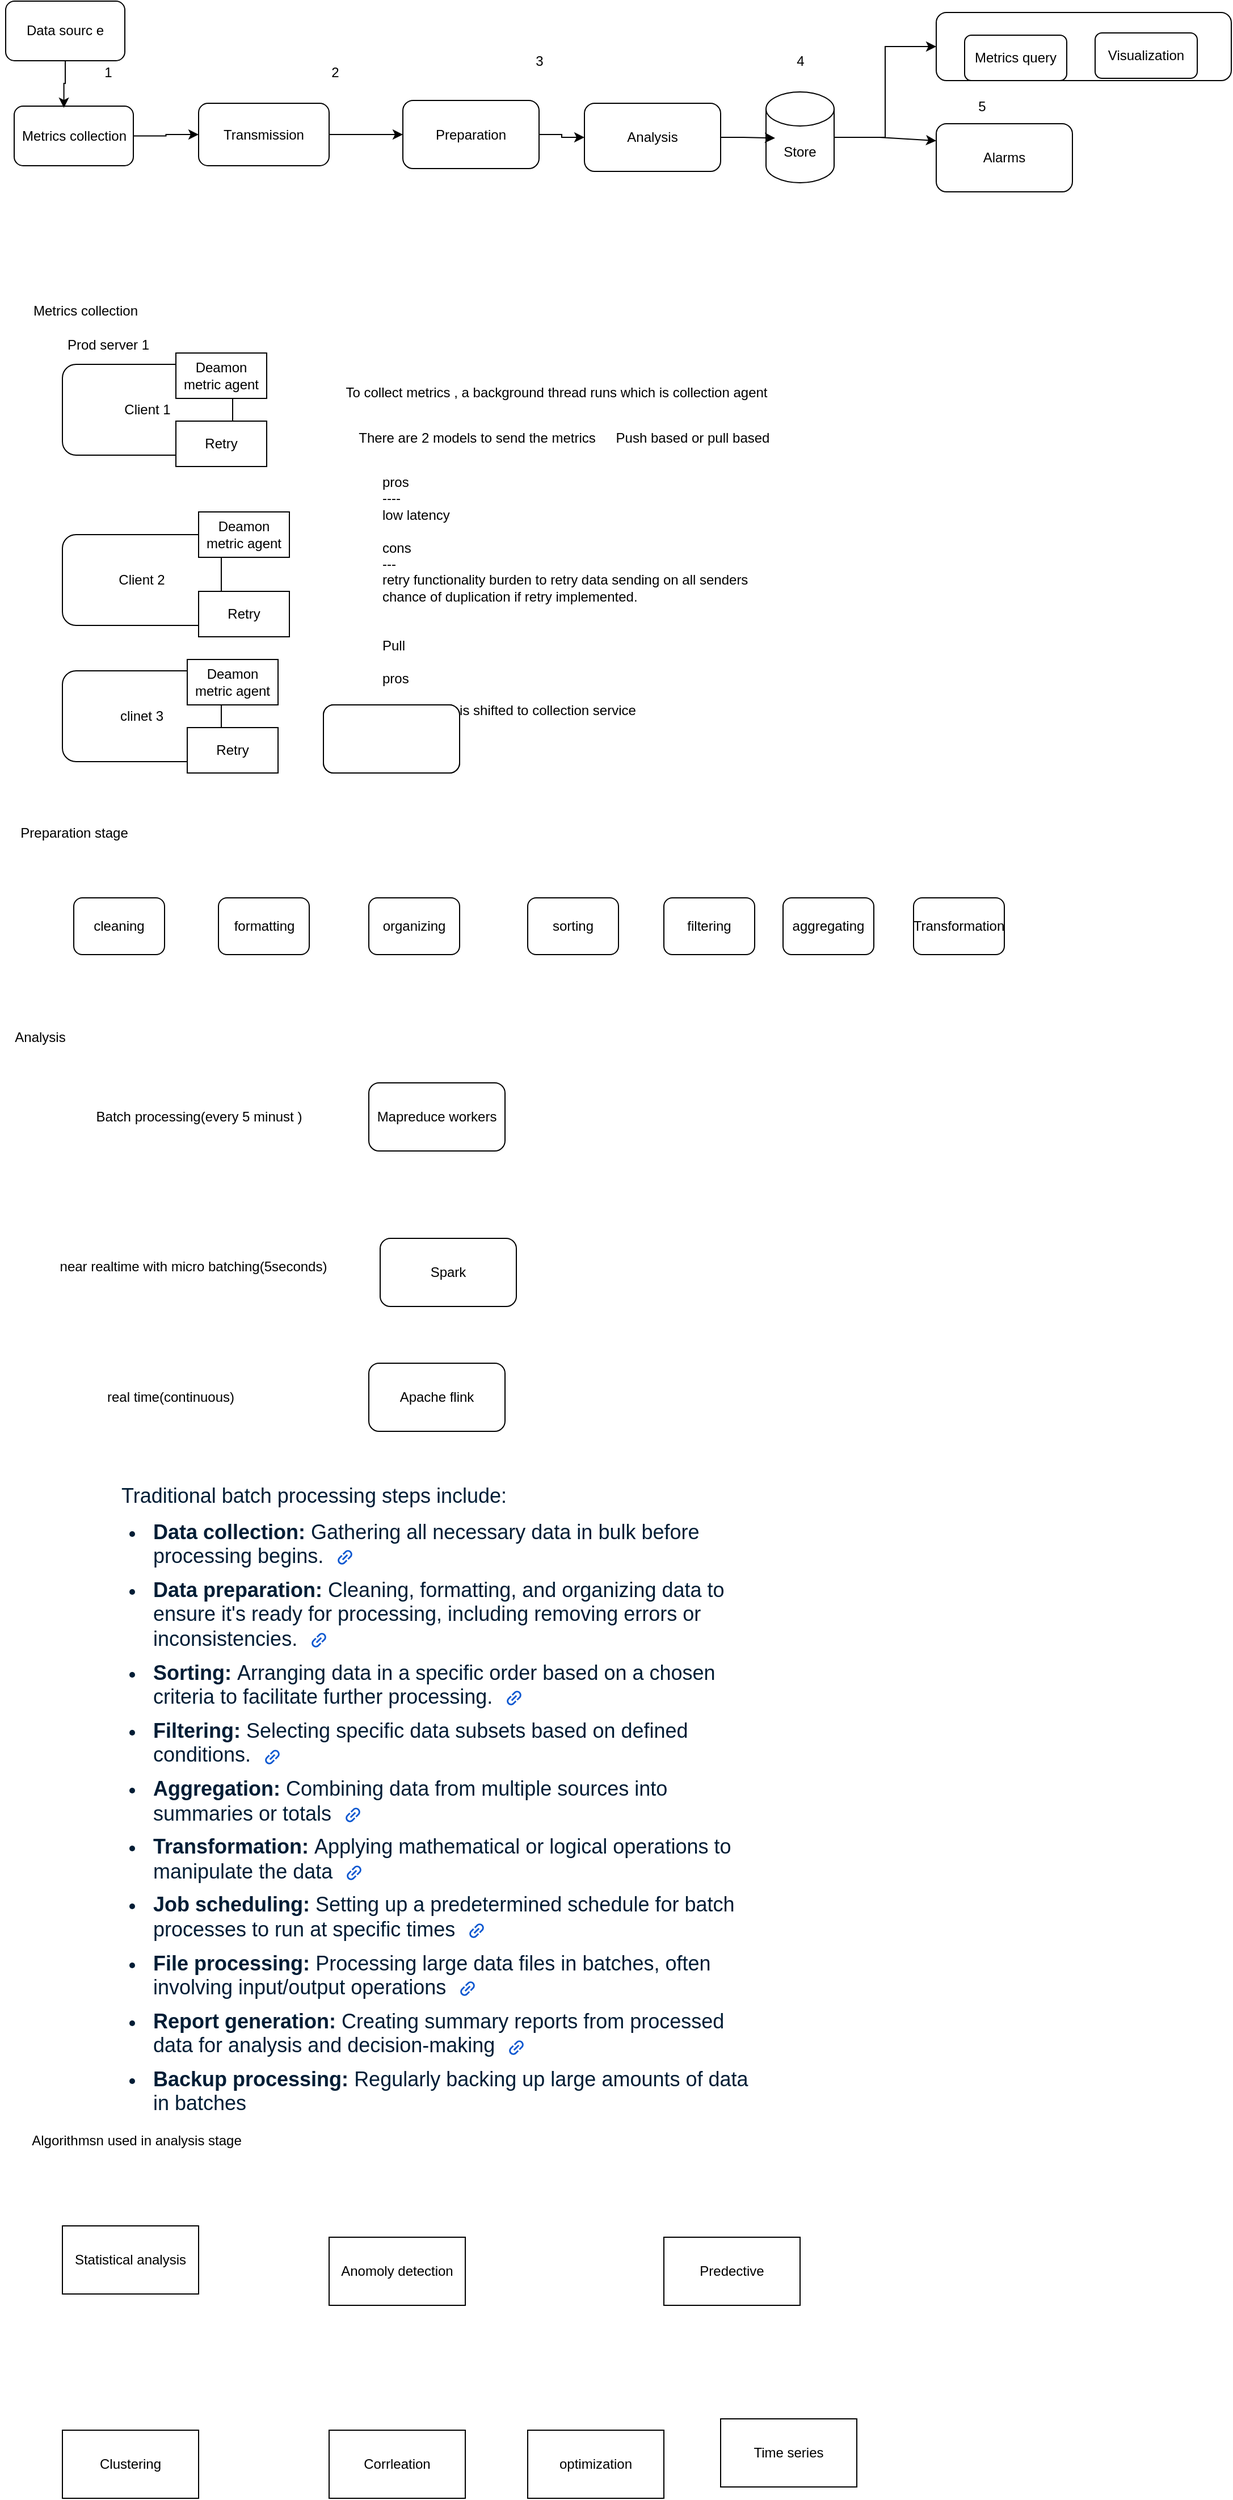 <mxfile version="26.0.4">
  <diagram name="Page-1" id="urvGlANXZleXgkYBX49S">
    <mxGraphModel dx="794" dy="412" grid="1" gridSize="10" guides="1" tooltips="1" connect="1" arrows="1" fold="1" page="1" pageScale="1" pageWidth="2300" pageHeight="2300" math="0" shadow="0">
      <root>
        <mxCell id="0" />
        <mxCell id="1" parent="0" />
        <mxCell id="tU78rsOKaXReI7qJYb4Z-56" style="edgeStyle=orthogonalEdgeStyle;rounded=0;orthogonalLoop=1;jettySize=auto;html=1;entryX=0;entryY=0.5;entryDx=0;entryDy=0;" parent="1" source="tU78rsOKaXReI7qJYb4Z-1" target="tU78rsOKaXReI7qJYb4Z-55" edge="1">
          <mxGeometry relative="1" as="geometry" />
        </mxCell>
        <mxCell id="tU78rsOKaXReI7qJYb4Z-1" value="Metrics collection" style="rounded=1;whiteSpace=wrap;html=1;" parent="1" vertex="1">
          <mxGeometry x="17.5" y="102.5" width="105" height="52.5" as="geometry" />
        </mxCell>
        <mxCell id="tU78rsOKaXReI7qJYb4Z-8" style="edgeStyle=orthogonalEdgeStyle;rounded=0;orthogonalLoop=1;jettySize=auto;html=1;entryX=0;entryY=0.5;entryDx=0;entryDy=0;" parent="1" source="tU78rsOKaXReI7qJYb4Z-2" target="tU78rsOKaXReI7qJYb4Z-3" edge="1">
          <mxGeometry relative="1" as="geometry" />
        </mxCell>
        <mxCell id="tU78rsOKaXReI7qJYb4Z-2" value="Preparation" style="rounded=1;whiteSpace=wrap;html=1;" parent="1" vertex="1">
          <mxGeometry x="360" y="97.5" width="120" height="60" as="geometry" />
        </mxCell>
        <mxCell id="tU78rsOKaXReI7qJYb4Z-3" value="Analysis" style="rounded=1;whiteSpace=wrap;html=1;" parent="1" vertex="1">
          <mxGeometry x="520" y="100" width="120" height="60" as="geometry" />
        </mxCell>
        <mxCell id="tU78rsOKaXReI7qJYb4Z-10" style="edgeStyle=orthogonalEdgeStyle;rounded=0;orthogonalLoop=1;jettySize=auto;html=1;entryX=0;entryY=0.5;entryDx=0;entryDy=0;" parent="1" source="tU78rsOKaXReI7qJYb4Z-4" target="tU78rsOKaXReI7qJYb4Z-5" edge="1">
          <mxGeometry relative="1" as="geometry" />
        </mxCell>
        <mxCell id="tU78rsOKaXReI7qJYb4Z-4" value="Store" style="shape=cylinder3;whiteSpace=wrap;html=1;boundedLbl=1;backgroundOutline=1;size=15;" parent="1" vertex="1">
          <mxGeometry x="680" y="90" width="60" height="80" as="geometry" />
        </mxCell>
        <mxCell id="tU78rsOKaXReI7qJYb4Z-5" value="" style="rounded=1;whiteSpace=wrap;html=1;" parent="1" vertex="1">
          <mxGeometry x="830" y="20" width="260" height="60" as="geometry" />
        </mxCell>
        <mxCell id="tU78rsOKaXReI7qJYb4Z-9" style="edgeStyle=orthogonalEdgeStyle;rounded=0;orthogonalLoop=1;jettySize=auto;html=1;entryX=0.133;entryY=0.508;entryDx=0;entryDy=0;entryPerimeter=0;" parent="1" source="tU78rsOKaXReI7qJYb4Z-3" target="tU78rsOKaXReI7qJYb4Z-4" edge="1">
          <mxGeometry relative="1" as="geometry" />
        </mxCell>
        <mxCell id="tU78rsOKaXReI7qJYb4Z-12" value="Alarms" style="rounded=1;whiteSpace=wrap;html=1;" parent="1" vertex="1">
          <mxGeometry x="830" y="118" width="120" height="60" as="geometry" />
        </mxCell>
        <mxCell id="tU78rsOKaXReI7qJYb4Z-14" value="" style="endArrow=classic;html=1;rounded=0;entryX=0;entryY=0.25;entryDx=0;entryDy=0;" parent="1" target="tU78rsOKaXReI7qJYb4Z-12" edge="1">
          <mxGeometry width="50" height="50" relative="1" as="geometry">
            <mxPoint x="780" y="130" as="sourcePoint" />
            <mxPoint x="980" y="140" as="targetPoint" />
          </mxGeometry>
        </mxCell>
        <mxCell id="tU78rsOKaXReI7qJYb4Z-16" value="1" style="text;html=1;align=center;verticalAlign=middle;resizable=0;points=[];autosize=1;strokeColor=none;fillColor=none;" parent="1" vertex="1">
          <mxGeometry x="85" y="58" width="30" height="30" as="geometry" />
        </mxCell>
        <mxCell id="tU78rsOKaXReI7qJYb4Z-17" value="2" style="text;html=1;align=center;verticalAlign=middle;resizable=0;points=[];autosize=1;strokeColor=none;fillColor=none;" parent="1" vertex="1">
          <mxGeometry x="285" y="58" width="30" height="30" as="geometry" />
        </mxCell>
        <mxCell id="tU78rsOKaXReI7qJYb4Z-18" value="3" style="text;html=1;align=center;verticalAlign=middle;resizable=0;points=[];autosize=1;strokeColor=none;fillColor=none;" parent="1" vertex="1">
          <mxGeometry x="465" y="48" width="30" height="30" as="geometry" />
        </mxCell>
        <mxCell id="tU78rsOKaXReI7qJYb4Z-19" value="4" style="text;html=1;align=center;verticalAlign=middle;resizable=0;points=[];autosize=1;strokeColor=none;fillColor=none;" parent="1" vertex="1">
          <mxGeometry x="695" y="48" width="30" height="30" as="geometry" />
        </mxCell>
        <mxCell id="tU78rsOKaXReI7qJYb4Z-20" value="5" style="text;html=1;align=center;verticalAlign=middle;resizable=0;points=[];autosize=1;strokeColor=none;fillColor=none;" parent="1" vertex="1">
          <mxGeometry x="855" y="88" width="30" height="30" as="geometry" />
        </mxCell>
        <mxCell id="tU78rsOKaXReI7qJYb4Z-21" value="Metrics collection" style="text;html=1;align=center;verticalAlign=middle;resizable=0;points=[];autosize=1;strokeColor=none;fillColor=none;" parent="1" vertex="1">
          <mxGeometry x="20" y="268" width="120" height="30" as="geometry" />
        </mxCell>
        <mxCell id="tU78rsOKaXReI7qJYb4Z-22" value="Client 1" style="rounded=1;whiteSpace=wrap;html=1;" parent="1" vertex="1">
          <mxGeometry x="60" y="330" width="150" height="80" as="geometry" />
        </mxCell>
        <mxCell id="tU78rsOKaXReI7qJYb4Z-23" value="Prod server 1" style="text;html=1;align=center;verticalAlign=middle;resizable=0;points=[];autosize=1;strokeColor=none;fillColor=none;" parent="1" vertex="1">
          <mxGeometry x="50" y="298" width="100" height="30" as="geometry" />
        </mxCell>
        <mxCell id="tU78rsOKaXReI7qJYb4Z-27" value="Deamon metric agent" style="rounded=0;whiteSpace=wrap;html=1;" parent="1" vertex="1">
          <mxGeometry x="160" y="320" width="80" height="40" as="geometry" />
        </mxCell>
        <mxCell id="tU78rsOKaXReI7qJYb4Z-28" value="Retry" style="rounded=0;whiteSpace=wrap;html=1;" parent="1" vertex="1">
          <mxGeometry x="160" y="380" width="80" height="40" as="geometry" />
        </mxCell>
        <mxCell id="tU78rsOKaXReI7qJYb4Z-29" value="Client 2" style="rounded=1;whiteSpace=wrap;html=1;" parent="1" vertex="1">
          <mxGeometry x="60" y="480" width="140" height="80" as="geometry" />
        </mxCell>
        <mxCell id="tU78rsOKaXReI7qJYb4Z-30" value="Deamon metric agent" style="rounded=0;whiteSpace=wrap;html=1;" parent="1" vertex="1">
          <mxGeometry x="180" y="460" width="80" height="40" as="geometry" />
        </mxCell>
        <mxCell id="tU78rsOKaXReI7qJYb4Z-31" value="Retry" style="rounded=0;whiteSpace=wrap;html=1;" parent="1" vertex="1">
          <mxGeometry x="180" y="530" width="80" height="40" as="geometry" />
        </mxCell>
        <mxCell id="tU78rsOKaXReI7qJYb4Z-32" value="clinet 3" style="rounded=1;whiteSpace=wrap;html=1;" parent="1" vertex="1">
          <mxGeometry x="60" y="600" width="140" height="80" as="geometry" />
        </mxCell>
        <mxCell id="tU78rsOKaXReI7qJYb4Z-33" value="Deamon metric agent" style="rounded=0;whiteSpace=wrap;html=1;" parent="1" vertex="1">
          <mxGeometry x="170" y="590" width="80" height="40" as="geometry" />
        </mxCell>
        <mxCell id="tU78rsOKaXReI7qJYb4Z-34" value="Retry" style="rounded=0;whiteSpace=wrap;html=1;" parent="1" vertex="1">
          <mxGeometry x="170" y="650" width="80" height="40" as="geometry" />
        </mxCell>
        <mxCell id="tU78rsOKaXReI7qJYb4Z-35" value="To collect metrics , a background thread runs which is collection agent" style="text;html=1;align=center;verticalAlign=middle;resizable=0;points=[];autosize=1;strokeColor=none;fillColor=none;" parent="1" vertex="1">
          <mxGeometry x="295" y="340" width="400" height="30" as="geometry" />
        </mxCell>
        <mxCell id="tU78rsOKaXReI7qJYb4Z-36" value="There are 2 models to send the metrics" style="text;html=1;align=center;verticalAlign=middle;resizable=0;points=[];autosize=1;strokeColor=none;fillColor=none;" parent="1" vertex="1">
          <mxGeometry x="310" y="380" width="230" height="30" as="geometry" />
        </mxCell>
        <mxCell id="tU78rsOKaXReI7qJYb4Z-37" value="Push based or pull based" style="text;html=1;align=center;verticalAlign=middle;resizable=0;points=[];autosize=1;strokeColor=none;fillColor=none;" parent="1" vertex="1">
          <mxGeometry x="535" y="380" width="160" height="30" as="geometry" />
        </mxCell>
        <mxCell id="tU78rsOKaXReI7qJYb4Z-41" value="pros &#xa;---- &#xa;low latency &#xa; &#xa;cons &#xa;--- &#xa;retry functionality burden to retry data sending on all senders &#xa;chance of duplication if retry implemented. &#xa; &#xa; &#xa;Pull &#xa; &#xa;pros &#xa; &#xa;retry burden is shifted to collection service &#xa; &#xa;cons &#xa;---" style="text;whiteSpace=wrap;html=1;" parent="1" vertex="1">
          <mxGeometry x="340" y="420" width="360" height="280" as="geometry" />
        </mxCell>
        <mxCell id="tU78rsOKaXReI7qJYb4Z-42" value="Preparation stage" style="text;html=1;align=center;verticalAlign=middle;resizable=0;points=[];autosize=1;strokeColor=none;fillColor=none;" parent="1" vertex="1">
          <mxGeometry x="10" y="728" width="120" height="30" as="geometry" />
        </mxCell>
        <mxCell id="tU78rsOKaXReI7qJYb4Z-45" value="Analysis" style="text;html=1;align=center;verticalAlign=middle;resizable=0;points=[];autosize=1;strokeColor=none;fillColor=none;" parent="1" vertex="1">
          <mxGeometry x="5" y="908" width="70" height="30" as="geometry" />
        </mxCell>
        <mxCell id="tU78rsOKaXReI7qJYb4Z-47" value="Batch processing(every 5 minust )" style="text;html=1;align=center;verticalAlign=middle;resizable=0;points=[];autosize=1;strokeColor=none;fillColor=none;" parent="1" vertex="1">
          <mxGeometry x="80" y="978" width="200" height="30" as="geometry" />
        </mxCell>
        <mxCell id="tU78rsOKaXReI7qJYb4Z-48" value="near realtime with micro batching(5seconds)" style="text;html=1;align=center;verticalAlign=middle;resizable=0;points=[];autosize=1;strokeColor=none;fillColor=none;" parent="1" vertex="1">
          <mxGeometry x="45" y="1110" width="260" height="30" as="geometry" />
        </mxCell>
        <mxCell id="tU78rsOKaXReI7qJYb4Z-49" value="real time(continuous)" style="text;html=1;align=center;verticalAlign=middle;resizable=0;points=[];autosize=1;strokeColor=none;fillColor=none;" parent="1" vertex="1">
          <mxGeometry x="85" y="1225" width="140" height="30" as="geometry" />
        </mxCell>
        <mxCell id="tU78rsOKaXReI7qJYb4Z-50" value="Mapreduce workers" style="rounded=1;whiteSpace=wrap;html=1;" parent="1" vertex="1">
          <mxGeometry x="330" y="963" width="120" height="60" as="geometry" />
        </mxCell>
        <mxCell id="tU78rsOKaXReI7qJYb4Z-51" value="Spark" style="rounded=1;whiteSpace=wrap;html=1;" parent="1" vertex="1">
          <mxGeometry x="340" y="1100" width="120" height="60" as="geometry" />
        </mxCell>
        <mxCell id="tU78rsOKaXReI7qJYb4Z-52" value="Apache flink" style="rounded=1;whiteSpace=wrap;html=1;" parent="1" vertex="1">
          <mxGeometry x="330" y="1210" width="120" height="60" as="geometry" />
        </mxCell>
        <UserObject label="&lt;div class=&quot;WaaZC&quot; style=&quot;color: rgb(0, 29, 53); font-family: &amp;quot;Google Sans&amp;quot;, Arial, sans-serif; font-size: 18px; font-style: normal; font-variant-ligatures: normal; font-variant-caps: normal; font-weight: 400; letter-spacing: normal; orphans: 2; text-align: start; text-indent: 0px; text-transform: none; widows: 2; word-spacing: 0px; -webkit-text-stroke-width: 0px; white-space: normal; background-color: rgb(255, 255, 255); text-decoration-thickness: initial; text-decoration-style: initial; text-decoration-color: initial;&quot;&gt;&lt;div class=&quot;RJPOee EIJn2&quot; style=&quot;animation: auto ease 0s 1 normal none running none !important; color: var(--m3c11);&quot;&gt;&lt;div class=&quot;rPeykc uP58nb&quot; data-hveid=&quot;CAMQAQ&quot; data-ved=&quot;2ahUKEwif79DZy-qKAxXMSGwGHUAKIdwQo_EKegQIAxAB&quot; style=&quot;margin: 0px 0px 10px; font-size: var(--m3t3); font-weight: 400 !important; letter-spacing: normal; line-height: var(--m3t4);&quot;&gt;&lt;span data-huuid=&quot;4334088843253146562&quot;&gt;&lt;span aria-level=&quot;2&quot; role=&quot;heading&quot;&gt;Traditional batch processing steps include:&lt;/span&gt;&lt;span&gt;&lt;/span&gt;&lt;/span&gt;&lt;/div&gt;&lt;/div&gt;&lt;/div&gt;&lt;div class=&quot;WaaZC&quot; style=&quot;color: rgb(0, 29, 53); font-family: &amp;quot;Google Sans&amp;quot;, Arial, sans-serif; font-size: 18px; font-style: normal; font-variant-ligatures: normal; font-variant-caps: normal; font-weight: 400; letter-spacing: normal; orphans: 2; text-align: start; text-indent: 0px; text-transform: none; widows: 2; word-spacing: 0px; -webkit-text-stroke-width: 0px; white-space: normal; background-color: rgb(255, 255, 255); text-decoration-thickness: initial; text-decoration-style: initial; text-decoration-color: initial;&quot;&gt;&lt;div class=&quot;RJPOee EIJn2&quot; style=&quot;animation: auto ease 0s 1 normal none running none !important; color: var(--m3c11);&quot;&gt;&lt;ul data-hveid=&quot;CDoQAQ&quot; data-ved=&quot;2ahUKEwif79DZy-qKAxXMSGwGHUAKIdwQm_YKegQIOhAB&quot; style=&quot;margin: 10px 0px 20px; padding: 0px 0px 0px 24px; font-size: var(--m3t7); line-height: var(--m3t8);&quot;&gt;&lt;li style=&quot;margin: 0px 0px 8px; padding: 0px 0px 0px 4px; list-style: inherit;&quot;&gt;&lt;span data-huuid=&quot;4334088843253147769&quot;&gt;&lt;span&gt;&lt;strong&gt;Data collection:&lt;/strong&gt;&lt;/span&gt;&lt;span&gt;&lt;span&gt;&amp;nbsp;&lt;/span&gt;&lt;/span&gt;&lt;/span&gt;&lt;span data-huuid=&quot;4334088843253146806&quot;&gt;&lt;span&gt;Gathering all necessary data in bulk before processing begins.&lt;/span&gt;&lt;span class=&quot;UV3uM&quot; style=&quot;white-space: nowrap;&quot;&gt;&amp;nbsp;&lt;div class=&quot;NPrrbc&quot; data-cid=&quot;eb0609d8-d11f-47d5-964e-d5323654261b&quot; data-uuids=&quot;4334088843253147769,4334088843253146806&quot; style=&quot;margin-right: 6px; display: inline-flex; vertical-align: middle;&quot;&gt;&lt;div class=&quot;BMebGe btku5b fCrZyc LwdV0e FR7ZSc OJeuxf&quot; aria-label=&quot;View related links&quot; role=&quot;button&quot; tabindex=&quot;0&quot; data-hveid=&quot;CCcQAQ&quot; data-ved=&quot;2ahUKEwif79DZy-qKAxXMSGwGHUAKIdwQ3fYKegQIJxAB&quot; style=&quot;display: inline-block; vertical-align: middle; cursor: pointer; outline: 0px; -webkit-tap-highlight-color: transparent; color: var(--rrJJUc);&quot;&gt;&lt;div class=&quot;niO4u&quot; style=&quot;display: flex; justify-content: center; position: relative; align-items: stretch; width: 28px; background-color: transparent; border-radius: 9999px; margin: 0px auto; outline: transparent solid 1px; outline-offset: -1px; height: 20px; min-height: 20px;&quot;&gt;&lt;div class=&quot;kHtcsd&quot; style=&quot;display: flex; align-items: center; justify-content: center; width: 28px; border-radius: 9999px; height: 20px;&quot;&gt;&lt;span class=&quot;d3o3Ad gJdC8e Hkv2Pe&quot; style=&quot;color: rgb(11, 87, 208); display: flex; align-items: center; margin: 0px; background: unset !important;&quot;&gt;&lt;span class=&quot;iPjmzb Sorfoc gNGSDf&quot; style=&quot;display: flex; height: unset; rotate: 135deg;&quot;&gt;&lt;span class=&quot;z1asCe Sb7k4e&quot; style=&quot;display: inline-block; fill: currentcolor; height: 18px; line-height: 18px; position: relative; width: 18px;&quot;&gt;&lt;svg xmlns=&quot;http://www.w3.org/2000/svg&quot; viewBox=&quot;0 0 24 24&quot;&gt;&lt;path d=&quot;M3.9 12c0-1.71 1.39-3.1 3.1-3.1h4V7H7c-2.76 0-5 2.24-5 5s2.24 5 5 5h4v-1.9H7c-1.71 0-3.1-1.39-3.1-3.1zM8 13h8v-2H8v2zm9-6h-4v1.9h4c1.71 0 3.1 1.39 3.1 3.1s-1.39 3.1-3.1 3.1h-4V17h4c2.76 0 5-2.24 5-5s-2.24-5-5-5z&quot;&gt;&lt;/path&gt;&lt;/svg&gt;&lt;/span&gt;&lt;/span&gt;&lt;/span&gt;&lt;/div&gt;&lt;/div&gt;&lt;/div&gt;&lt;/div&gt;&lt;/span&gt;&lt;/span&gt;&lt;/li&gt;&lt;li style=&quot;margin: 0px 0px 8px; padding: 0px 0px 0px 4px; list-style: inherit;&quot;&gt;&lt;span data-huuid=&quot;4334088843253148976&quot;&gt;&lt;span&gt;&lt;strong&gt;Data preparation:&lt;/strong&gt;&lt;/span&gt;&lt;span&gt;&lt;span&gt;&amp;nbsp;&lt;/span&gt;&lt;/span&gt;&lt;/span&gt;&lt;span data-huuid=&quot;4334088843253148013&quot;&gt;&lt;span&gt;Cleaning, formatting, and organizing data to ensure it&#39;s ready for processing, including removing errors or inconsistencies.&lt;/span&gt;&lt;span class=&quot;UV3uM&quot; style=&quot;white-space: nowrap;&quot;&gt;&amp;nbsp;&lt;div class=&quot;NPrrbc&quot; data-cid=&quot;176f6a1f-86f5-497a-b511-3fc0296ade4b&quot; data-uuids=&quot;4334088843253148976,4334088843253148013&quot; style=&quot;margin-right: 6px; display: inline-flex; vertical-align: middle;&quot;&gt;&lt;div class=&quot;BMebGe btku5b fCrZyc LwdV0e FR7ZSc OJeuxf&quot; aria-label=&quot;View related links&quot; role=&quot;button&quot; tabindex=&quot;0&quot; data-hveid=&quot;CCUQAQ&quot; data-ved=&quot;2ahUKEwif79DZy-qKAxXMSGwGHUAKIdwQ3fYKegQIJRAB&quot; style=&quot;display: inline-block; vertical-align: middle; cursor: pointer; outline: 0px; -webkit-tap-highlight-color: transparent; color: var(--rrJJUc);&quot;&gt;&lt;div class=&quot;niO4u&quot; style=&quot;display: flex; justify-content: center; position: relative; align-items: stretch; width: 28px; background-color: transparent; border-radius: 9999px; margin: 0px auto; outline: transparent solid 1px; outline-offset: -1px; height: 20px; min-height: 20px;&quot;&gt;&lt;div class=&quot;kHtcsd&quot; style=&quot;display: flex; align-items: center; justify-content: center; width: 28px; border-radius: 9999px; height: 20px;&quot;&gt;&lt;span class=&quot;d3o3Ad gJdC8e Hkv2Pe&quot; style=&quot;color: rgb(11, 87, 208); display: flex; align-items: center; margin: 0px; background: unset !important;&quot;&gt;&lt;span class=&quot;iPjmzb Sorfoc gNGSDf&quot; style=&quot;display: flex; height: unset; rotate: 135deg;&quot;&gt;&lt;span class=&quot;z1asCe Sb7k4e&quot; style=&quot;display: inline-block; fill: currentcolor; height: 18px; line-height: 18px; position: relative; width: 18px;&quot;&gt;&lt;svg xmlns=&quot;http://www.w3.org/2000/svg&quot; viewBox=&quot;0 0 24 24&quot;&gt;&lt;path d=&quot;M3.9 12c0-1.71 1.39-3.1 3.1-3.1h4V7H7c-2.76 0-5 2.24-5 5s2.24 5 5 5h4v-1.9H7c-1.71 0-3.1-1.39-3.1-3.1zM8 13h8v-2H8v2zm9-6h-4v1.9h4c1.71 0 3.1 1.39 3.1 3.1s-1.39 3.1-3.1 3.1h-4V17h4c2.76 0 5-2.24 5-5s-2.24-5-5-5z&quot;&gt;&lt;/path&gt;&lt;/svg&gt;&lt;/span&gt;&lt;/span&gt;&lt;/span&gt;&lt;/div&gt;&lt;/div&gt;&lt;/div&gt;&lt;/div&gt;&lt;/span&gt;&lt;/span&gt;&lt;/li&gt;&lt;li style=&quot;margin: 0px 0px 8px; padding: 0px 0px 0px 4px; list-style: inherit;&quot;&gt;&lt;span data-huuid=&quot;4334088843253146087&quot; class=&quot;oXzekf&quot;&gt;&lt;span style=&quot;background: var(--m3c6);&quot;&gt;&lt;strong&gt;Sorting:&lt;/strong&gt;&lt;/span&gt;&lt;span style=&quot;background: var(--m3c6);&quot;&gt;&lt;span&gt;&amp;nbsp;&lt;/span&gt;&lt;/span&gt;&lt;/span&gt;&lt;span data-huuid=&quot;4334088843253149220&quot; class=&quot;oXzekf&quot;&gt;&lt;span style=&quot;background: var(--m3c6);&quot;&gt;Arranging data in a specific order based on a chosen criteria to facilitate further processing.&lt;/span&gt;&lt;span class=&quot;UV3uM&quot; style=&quot;white-space: nowrap;&quot;&gt;&amp;nbsp;&lt;div class=&quot;NPrrbc&quot; data-cid=&quot;a21d3af6-5c43-4b63-9008-89825f2f1182&quot; data-uuids=&quot;4334088843253146087,4334088843253149220&quot; style=&quot;margin-right: 6px; display: inline-flex; vertical-align: middle;&quot;&gt;&lt;div class=&quot;BMebGe btku5b fCrZyc LwdV0e FR7ZSc OJeuxf&quot; aria-label=&quot;View related links&quot; role=&quot;button&quot; tabindex=&quot;0&quot; data-hveid=&quot;CC4QAQ&quot; data-ved=&quot;2ahUKEwif79DZy-qKAxXMSGwGHUAKIdwQ3fYKegQILhAB&quot; style=&quot;display: inline-block; vertical-align: middle; cursor: pointer; outline: 0px; -webkit-tap-highlight-color: transparent; color: var(--rrJJUc);&quot;&gt;&lt;div class=&quot;niO4u&quot; style=&quot;display: flex; justify-content: center; position: relative; align-items: stretch; width: 28px; background-color: transparent; border-radius: 9999px; margin: 0px auto; outline: transparent solid 1px; outline-offset: -1px; height: 20px; min-height: 20px;&quot;&gt;&lt;div class=&quot;kHtcsd&quot; style=&quot;display: flex; align-items: center; justify-content: center; width: 28px; border-radius: 9999px; height: 20px;&quot;&gt;&lt;span class=&quot;d3o3Ad gJdC8e Hkv2Pe&quot; style=&quot;color: rgb(11, 87, 208); display: flex; align-items: center; margin: 0px; background: unset !important;&quot;&gt;&lt;span class=&quot;iPjmzb Sorfoc gNGSDf&quot; style=&quot;display: flex; height: unset; rotate: 135deg;&quot;&gt;&lt;span class=&quot;z1asCe Sb7k4e&quot; style=&quot;display: inline-block; fill: currentcolor; height: 18px; line-height: 18px; position: relative; width: 18px;&quot;&gt;&lt;svg xmlns=&quot;http://www.w3.org/2000/svg&quot; viewBox=&quot;0 0 24 24&quot;&gt;&lt;path d=&quot;M3.9 12c0-1.71 1.39-3.1 3.1-3.1h4V7H7c-2.76 0-5 2.24-5 5s2.24 5 5 5h4v-1.9H7c-1.71 0-3.1-1.39-3.1-3.1zM8 13h8v-2H8v2zm9-6h-4v1.9h4c1.71 0 3.1 1.39 3.1 3.1s-1.39 3.1-3.1 3.1h-4V17h4c2.76 0 5-2.24 5-5s-2.24-5-5-5z&quot;&gt;&lt;/path&gt;&lt;/svg&gt;&lt;/span&gt;&lt;/span&gt;&lt;/span&gt;&lt;/div&gt;&lt;/div&gt;&lt;/div&gt;&lt;/div&gt;&lt;/span&gt;&lt;/span&gt;&lt;/li&gt;&lt;li style=&quot;margin: 0px 0px 8px; padding: 0px 0px 0px 4px; list-style: inherit;&quot;&gt;&lt;span data-huuid=&quot;4334088843253147294&quot;&gt;&lt;span&gt;&lt;strong&gt;Filtering:&lt;/strong&gt;&lt;/span&gt;&lt;span&gt;&lt;span&gt;&amp;nbsp;&lt;/span&gt;&lt;/span&gt;&lt;/span&gt;&lt;span data-huuid=&quot;4334088843253146331&quot;&gt;&lt;span&gt;Selecting specific data subsets based on defined conditions.&lt;/span&gt;&lt;span class=&quot;UV3uM&quot; style=&quot;white-space: nowrap;&quot;&gt;&amp;nbsp;&lt;div class=&quot;NPrrbc&quot; data-cid=&quot;f4fc5a33-c326-4aa8-a64d-b1b6e47cb07a&quot; data-uuids=&quot;4334088843253147294,4334088843253146331&quot; style=&quot;margin-right: 6px; display: inline-flex; vertical-align: middle;&quot;&gt;&lt;div class=&quot;BMebGe btku5b fCrZyc LwdV0e FR7ZSc OJeuxf&quot; aria-label=&quot;View related links&quot; role=&quot;button&quot; tabindex=&quot;0&quot; data-hveid=&quot;CCYQAQ&quot; data-ved=&quot;2ahUKEwif79DZy-qKAxXMSGwGHUAKIdwQ3fYKegQIJhAB&quot; style=&quot;display: inline-block; vertical-align: middle; cursor: pointer; outline: 0px; -webkit-tap-highlight-color: transparent; color: var(--rrJJUc);&quot;&gt;&lt;div class=&quot;niO4u&quot; style=&quot;display: flex; justify-content: center; position: relative; align-items: stretch; width: 28px; background-color: transparent; border-radius: 9999px; margin: 0px auto; outline: transparent solid 1px; outline-offset: -1px; height: 20px; min-height: 20px;&quot;&gt;&lt;div class=&quot;kHtcsd&quot; style=&quot;display: flex; align-items: center; justify-content: center; width: 28px; border-radius: 9999px; height: 20px;&quot;&gt;&lt;span class=&quot;d3o3Ad gJdC8e Hkv2Pe&quot; style=&quot;color: rgb(11, 87, 208); display: flex; align-items: center; margin: 0px; background: unset !important;&quot;&gt;&lt;span class=&quot;iPjmzb Sorfoc gNGSDf&quot; style=&quot;display: flex; height: unset; rotate: 135deg;&quot;&gt;&lt;span class=&quot;z1asCe Sb7k4e&quot; style=&quot;display: inline-block; fill: currentcolor; height: 18px; line-height: 18px; position: relative; width: 18px;&quot;&gt;&lt;svg xmlns=&quot;http://www.w3.org/2000/svg&quot; viewBox=&quot;0 0 24 24&quot;&gt;&lt;path d=&quot;M3.9 12c0-1.71 1.39-3.1 3.1-3.1h4V7H7c-2.76 0-5 2.24-5 5s2.24 5 5 5h4v-1.9H7c-1.71 0-3.1-1.39-3.1-3.1zM8 13h8v-2H8v2zm9-6h-4v1.9h4c1.71 0 3.1 1.39 3.1 3.1s-1.39 3.1-3.1 3.1h-4V17h4c2.76 0 5-2.24 5-5s-2.24-5-5-5z&quot;&gt;&lt;/path&gt;&lt;/svg&gt;&lt;/span&gt;&lt;/span&gt;&lt;/span&gt;&lt;/div&gt;&lt;/div&gt;&lt;/div&gt;&lt;/div&gt;&lt;/span&gt;&lt;/span&gt;&lt;/li&gt;&lt;li style=&quot;margin: 0px 0px 8px; padding: 0px 0px 0px 4px; list-style: inherit;&quot;&gt;&lt;span data-huuid=&quot;4334088843253148501&quot;&gt;&lt;span&gt;&lt;strong&gt;Aggregation:&lt;/strong&gt;&lt;/span&gt;&lt;span&gt;&lt;span&gt;&amp;nbsp;&lt;/span&gt;&lt;/span&gt;&lt;/span&gt;&lt;span data-huuid=&quot;4334088843253147538&quot;&gt;&lt;span&gt;Combining data from multiple sources into summaries or totals&lt;/span&gt;&lt;span class=&quot;UV3uM&quot; style=&quot;white-space: nowrap;&quot;&gt;&amp;nbsp;&lt;div class=&quot;NPrrbc&quot; data-cid=&quot;4a500bed-f3ba-44c2-8578-674e59293ab0&quot; data-uuids=&quot;4334088843253148501,4334088843253147538&quot; style=&quot;margin-right: 6px; display: inline-flex; vertical-align: middle;&quot;&gt;&lt;div class=&quot;BMebGe btku5b fCrZyc LwdV0e FR7ZSc OJeuxf&quot; aria-label=&quot;View related links&quot; role=&quot;button&quot; tabindex=&quot;0&quot; data-hveid=&quot;CDYQAQ&quot; data-ved=&quot;2ahUKEwif79DZy-qKAxXMSGwGHUAKIdwQ3fYKegQINhAB&quot; style=&quot;display: inline-block; vertical-align: middle; cursor: pointer; outline: 0px; -webkit-tap-highlight-color: transparent; color: var(--rrJJUc);&quot;&gt;&lt;div class=&quot;niO4u&quot; style=&quot;display: flex; justify-content: center; position: relative; align-items: stretch; width: 28px; background-color: transparent; border-radius: 9999px; margin: 0px auto; outline: transparent solid 1px; outline-offset: -1px; height: 20px; min-height: 20px;&quot;&gt;&lt;div class=&quot;kHtcsd&quot; style=&quot;display: flex; align-items: center; justify-content: center; width: 28px; border-radius: 9999px; height: 20px;&quot;&gt;&lt;span class=&quot;d3o3Ad gJdC8e Hkv2Pe&quot; style=&quot;color: rgb(11, 87, 208); display: flex; align-items: center; margin: 0px; background: unset !important;&quot;&gt;&lt;span class=&quot;iPjmzb Sorfoc gNGSDf&quot; style=&quot;display: flex; height: unset; rotate: 135deg;&quot;&gt;&lt;span class=&quot;z1asCe Sb7k4e&quot; style=&quot;display: inline-block; fill: currentcolor; height: 18px; line-height: 18px; position: relative; width: 18px;&quot;&gt;&lt;svg xmlns=&quot;http://www.w3.org/2000/svg&quot; viewBox=&quot;0 0 24 24&quot;&gt;&lt;path d=&quot;M3.9 12c0-1.71 1.39-3.1 3.1-3.1h4V7H7c-2.76 0-5 2.24-5 5s2.24 5 5 5h4v-1.9H7c-1.71 0-3.1-1.39-3.1-3.1zM8 13h8v-2H8v2zm9-6h-4v1.9h4c1.71 0 3.1 1.39 3.1 3.1s-1.39 3.1-3.1 3.1h-4V17h4c2.76 0 5-2.24 5-5s-2.24-5-5-5z&quot;&gt;&lt;/path&gt;&lt;/svg&gt;&lt;/span&gt;&lt;/span&gt;&lt;/span&gt;&lt;/div&gt;&lt;/div&gt;&lt;/div&gt;&lt;/div&gt;&lt;/span&gt;&lt;/span&gt;&lt;/li&gt;&lt;li style=&quot;margin: 0px 0px 8px; padding: 0px 0px 0px 4px; list-style: inherit;&quot;&gt;&lt;span data-huuid=&quot;4334088843253145612&quot;&gt;&lt;span&gt;&lt;strong&gt;Transformation:&lt;/strong&gt;&lt;/span&gt;&lt;span&gt;&lt;span&gt;&amp;nbsp;&lt;/span&gt;&lt;/span&gt;&lt;/span&gt;&lt;span data-huuid=&quot;4334088843253148745&quot;&gt;&lt;span&gt;Applying mathematical or logical operations to manipulate the data&lt;/span&gt;&lt;span class=&quot;UV3uM&quot; style=&quot;white-space: nowrap;&quot;&gt;&amp;nbsp;&lt;div class=&quot;NPrrbc&quot; data-cid=&quot;0c5e6f39-c5c4-4760-ba8f-a58fe1bb679b&quot; data-uuids=&quot;4334088843253145612,4334088843253148745&quot; style=&quot;margin-right: 6px; display: inline-flex; vertical-align: middle;&quot;&gt;&lt;div class=&quot;BMebGe btku5b fCrZyc LwdV0e FR7ZSc OJeuxf&quot; aria-label=&quot;View related links&quot; role=&quot;button&quot; tabindex=&quot;0&quot; data-hveid=&quot;CDIQAQ&quot; data-ved=&quot;2ahUKEwif79DZy-qKAxXMSGwGHUAKIdwQ3fYKegQIMhAB&quot; style=&quot;display: inline-block; vertical-align: middle; cursor: pointer; outline: 0px; -webkit-tap-highlight-color: transparent; color: var(--rrJJUc);&quot;&gt;&lt;div class=&quot;niO4u&quot; style=&quot;display: flex; justify-content: center; position: relative; align-items: stretch; width: 28px; background-color: transparent; border-radius: 9999px; margin: 0px auto; outline: transparent solid 1px; outline-offset: -1px; height: 20px; min-height: 20px;&quot;&gt;&lt;div class=&quot;kHtcsd&quot; style=&quot;display: flex; align-items: center; justify-content: center; width: 28px; border-radius: 9999px; height: 20px;&quot;&gt;&lt;span class=&quot;d3o3Ad gJdC8e Hkv2Pe&quot; style=&quot;color: rgb(11, 87, 208); display: flex; align-items: center; margin: 0px; background: unset !important;&quot;&gt;&lt;span class=&quot;iPjmzb Sorfoc gNGSDf&quot; style=&quot;display: flex; height: unset; rotate: 135deg;&quot;&gt;&lt;span class=&quot;z1asCe Sb7k4e&quot; style=&quot;display: inline-block; fill: currentcolor; height: 18px; line-height: 18px; position: relative; width: 18px;&quot;&gt;&lt;svg xmlns=&quot;http://www.w3.org/2000/svg&quot; viewBox=&quot;0 0 24 24&quot;&gt;&lt;path d=&quot;M3.9 12c0-1.71 1.39-3.1 3.1-3.1h4V7H7c-2.76 0-5 2.24-5 5s2.24 5 5 5h4v-1.9H7c-1.71 0-3.1-1.39-3.1-3.1zM8 13h8v-2H8v2zm9-6h-4v1.9h4c1.71 0 3.1 1.39 3.1 3.1s-1.39 3.1-3.1 3.1h-4V17h4c2.76 0 5-2.24 5-5s-2.24-5-5-5z&quot;&gt;&lt;/path&gt;&lt;/svg&gt;&lt;/span&gt;&lt;/span&gt;&lt;/span&gt;&lt;/div&gt;&lt;/div&gt;&lt;/div&gt;&lt;/div&gt;&lt;/span&gt;&lt;/span&gt;&lt;/li&gt;&lt;li style=&quot;margin: 0px 0px 8px; padding: 0px 0px 0px 4px; list-style: inherit;&quot;&gt;&lt;span data-huuid=&quot;4334088843253146819&quot;&gt;&lt;span&gt;&lt;strong&gt;Job scheduling:&lt;/strong&gt;&lt;/span&gt;&lt;span&gt;&lt;span&gt;&amp;nbsp;&lt;/span&gt;&lt;/span&gt;&lt;/span&gt;&lt;span data-huuid=&quot;4334088843253145856&quot;&gt;&lt;span&gt;Setting up a predetermined schedule for batch processes to run at specific times&lt;/span&gt;&lt;span class=&quot;UV3uM&quot; style=&quot;white-space: nowrap;&quot;&gt;&amp;nbsp;&lt;div class=&quot;NPrrbc&quot; data-cid=&quot;be623ada-6fdc-4de1-be3e-1d88ae427a68&quot; data-uuids=&quot;4334088843253146819,4334088843253145856&quot; style=&quot;margin-right: 6px; display: inline-flex; vertical-align: middle;&quot;&gt;&lt;div class=&quot;BMebGe btku5b fCrZyc LwdV0e FR7ZSc OJeuxf&quot; aria-label=&quot;View related links&quot; role=&quot;button&quot; tabindex=&quot;0&quot; data-hveid=&quot;CBgQAQ&quot; data-ved=&quot;2ahUKEwif79DZy-qKAxXMSGwGHUAKIdwQ3fYKegQIGBAB&quot; style=&quot;display: inline-block; vertical-align: middle; cursor: pointer; outline: 0px; -webkit-tap-highlight-color: transparent; color: var(--rrJJUc);&quot;&gt;&lt;div class=&quot;niO4u&quot; style=&quot;display: flex; justify-content: center; position: relative; align-items: stretch; width: 28px; background-color: transparent; border-radius: 9999px; margin: 0px auto; outline: transparent solid 1px; outline-offset: -1px; height: 20px; min-height: 20px;&quot;&gt;&lt;div class=&quot;kHtcsd&quot; style=&quot;display: flex; align-items: center; justify-content: center; width: 28px; border-radius: 9999px; height: 20px;&quot;&gt;&lt;span class=&quot;d3o3Ad gJdC8e Hkv2Pe&quot; style=&quot;color: rgb(11, 87, 208); display: flex; align-items: center; margin: 0px; background: unset !important;&quot;&gt;&lt;span class=&quot;iPjmzb Sorfoc gNGSDf&quot; style=&quot;display: flex; height: unset; rotate: 135deg;&quot;&gt;&lt;span class=&quot;z1asCe Sb7k4e&quot; style=&quot;display: inline-block; fill: currentcolor; height: 18px; line-height: 18px; position: relative; width: 18px;&quot;&gt;&lt;svg xmlns=&quot;http://www.w3.org/2000/svg&quot; viewBox=&quot;0 0 24 24&quot;&gt;&lt;path d=&quot;M3.9 12c0-1.71 1.39-3.1 3.1-3.1h4V7H7c-2.76 0-5 2.24-5 5s2.24 5 5 5h4v-1.9H7c-1.71 0-3.1-1.39-3.1-3.1zM8 13h8v-2H8v2zm9-6h-4v1.9h4c1.71 0 3.1 1.39 3.1 3.1s-1.39 3.1-3.1 3.1h-4V17h4c2.76 0 5-2.24 5-5s-2.24-5-5-5z&quot;&gt;&lt;/path&gt;&lt;/svg&gt;&lt;/span&gt;&lt;/span&gt;&lt;/span&gt;&lt;/div&gt;&lt;/div&gt;&lt;/div&gt;&lt;/div&gt;&lt;/span&gt;&lt;/span&gt;&lt;/li&gt;&lt;li style=&quot;margin: 0px 0px 8px; padding: 0px 0px 0px 4px; list-style: inherit;&quot;&gt;&lt;span data-huuid=&quot;4334088843253148026&quot;&gt;&lt;span&gt;&lt;strong&gt;File processing:&lt;/strong&gt;&lt;/span&gt;&lt;span&gt;&lt;span&gt;&amp;nbsp;&lt;/span&gt;&lt;/span&gt;&lt;/span&gt;&lt;span data-huuid=&quot;4334088843253147063&quot;&gt;&lt;span&gt;Processing large data files in batches, often involving input/output operations&lt;/span&gt;&lt;span class=&quot;UV3uM&quot; style=&quot;white-space: nowrap;&quot;&gt;&amp;nbsp;&lt;div class=&quot;NPrrbc&quot; data-cid=&quot;0c1c69e2-51a7-4213-a024-79f6cc8fd75a&quot; data-uuids=&quot;4334088843253148026,4334088843253147063&quot; style=&quot;margin-right: 6px; display: inline-flex; vertical-align: middle;&quot;&gt;&lt;div class=&quot;BMebGe btku5b fCrZyc LwdV0e FR7ZSc OJeuxf&quot; aria-label=&quot;View related links&quot; role=&quot;button&quot; tabindex=&quot;0&quot; data-hveid=&quot;CCEQAQ&quot; data-ved=&quot;2ahUKEwif79DZy-qKAxXMSGwGHUAKIdwQ3fYKegQIIRAB&quot; style=&quot;display: inline-block; vertical-align: middle; cursor: pointer; outline: 0px; -webkit-tap-highlight-color: transparent; color: var(--rrJJUc);&quot;&gt;&lt;div class=&quot;niO4u&quot; style=&quot;display: flex; justify-content: center; position: relative; align-items: stretch; width: 28px; background-color: transparent; border-radius: 9999px; margin: 0px auto; outline: transparent solid 1px; outline-offset: -1px; height: 20px; min-height: 20px;&quot;&gt;&lt;div class=&quot;kHtcsd&quot; style=&quot;display: flex; align-items: center; justify-content: center; width: 28px; border-radius: 9999px; height: 20px;&quot;&gt;&lt;span class=&quot;d3o3Ad gJdC8e Hkv2Pe&quot; style=&quot;color: rgb(11, 87, 208); display: flex; align-items: center; margin: 0px; background: unset !important;&quot;&gt;&lt;span class=&quot;iPjmzb Sorfoc gNGSDf&quot; style=&quot;display: flex; height: unset; rotate: 135deg;&quot;&gt;&lt;span class=&quot;z1asCe Sb7k4e&quot; style=&quot;display: inline-block; fill: currentcolor; height: 18px; line-height: 18px; position: relative; width: 18px;&quot;&gt;&lt;svg xmlns=&quot;http://www.w3.org/2000/svg&quot; viewBox=&quot;0 0 24 24&quot;&gt;&lt;path d=&quot;M3.9 12c0-1.71 1.39-3.1 3.1-3.1h4V7H7c-2.76 0-5 2.24-5 5s2.24 5 5 5h4v-1.9H7c-1.71 0-3.1-1.39-3.1-3.1zM8 13h8v-2H8v2zm9-6h-4v1.9h4c1.71 0 3.1 1.39 3.1 3.1s-1.39 3.1-3.1 3.1h-4V17h4c2.76 0 5-2.24 5-5s-2.24-5-5-5z&quot;&gt;&lt;/path&gt;&lt;/svg&gt;&lt;/span&gt;&lt;/span&gt;&lt;/span&gt;&lt;/div&gt;&lt;/div&gt;&lt;/div&gt;&lt;/div&gt;&lt;/span&gt;&lt;/span&gt;&lt;/li&gt;&lt;li style=&quot;margin: 0px 0px 8px; padding: 0px 0px 0px 4px; list-style: inherit;&quot;&gt;&lt;span data-huuid=&quot;4334088843253149233&quot;&gt;&lt;span&gt;&lt;strong&gt;Report generation:&lt;/strong&gt;&lt;/span&gt;&lt;span&gt;&lt;span&gt;&amp;nbsp;&lt;/span&gt;&lt;/span&gt;&lt;/span&gt;&lt;span data-huuid=&quot;4334088843253148270&quot;&gt;&lt;span&gt;Creating summary reports from processed data for analysis and decision-making&lt;/span&gt;&lt;span class=&quot;UV3uM&quot; style=&quot;white-space: nowrap;&quot;&gt;&amp;nbsp;&lt;div class=&quot;NPrrbc&quot; data-cid=&quot;4d857e36-bba7-4e6a-98a3-759483e018ed&quot; data-uuids=&quot;4334088843253149233,4334088843253148270&quot; style=&quot;margin-right: 6px; display: inline-flex; vertical-align: middle;&quot;&gt;&lt;div class=&quot;BMebGe btku5b fCrZyc LwdV0e FR7ZSc OJeuxf&quot; aria-label=&quot;View related links&quot; role=&quot;button&quot; tabindex=&quot;0&quot; data-hveid=&quot;CCQQAQ&quot; data-ved=&quot;2ahUKEwif79DZy-qKAxXMSGwGHUAKIdwQ3fYKegQIJBAB&quot; style=&quot;display: inline-block; vertical-align: middle; cursor: pointer; outline: 0px; -webkit-tap-highlight-color: transparent; color: var(--rrJJUc);&quot;&gt;&lt;div class=&quot;niO4u&quot; style=&quot;display: flex; justify-content: center; position: relative; align-items: stretch; width: 28px; background-color: transparent; border-radius: 9999px; margin: 0px auto; outline: transparent solid 1px; outline-offset: -1px; height: 20px; min-height: 20px;&quot;&gt;&lt;div class=&quot;kHtcsd&quot; style=&quot;display: flex; align-items: center; justify-content: center; width: 28px; border-radius: 9999px; height: 20px;&quot;&gt;&lt;span class=&quot;d3o3Ad gJdC8e Hkv2Pe&quot; style=&quot;color: rgb(11, 87, 208); display: flex; align-items: center; margin: 0px; background: unset !important;&quot;&gt;&lt;span class=&quot;iPjmzb Sorfoc gNGSDf&quot; style=&quot;display: flex; height: unset; rotate: 135deg;&quot;&gt;&lt;span class=&quot;z1asCe Sb7k4e&quot; style=&quot;display: inline-block; fill: currentcolor; height: 18px; line-height: 18px; position: relative; width: 18px;&quot;&gt;&lt;svg xmlns=&quot;http://www.w3.org/2000/svg&quot; viewBox=&quot;0 0 24 24&quot;&gt;&lt;path d=&quot;M3.9 12c0-1.71 1.39-3.1 3.1-3.1h4V7H7c-2.76 0-5 2.24-5 5s2.24 5 5 5h4v-1.9H7c-1.71 0-3.1-1.39-3.1-3.1zM8 13h8v-2H8v2zm9-6h-4v1.9h4c1.71 0 3.1 1.39 3.1 3.1s-1.39 3.1-3.1 3.1h-4V17h4c2.76 0 5-2.24 5-5s-2.24-5-5-5z&quot;&gt;&lt;/path&gt;&lt;/svg&gt;&lt;/span&gt;&lt;/span&gt;&lt;/span&gt;&lt;/div&gt;&lt;/div&gt;&lt;/div&gt;&lt;/div&gt;&lt;/span&gt;&lt;/span&gt;&lt;/li&gt;&lt;li style=&quot;margin: 0px; padding: 0px 0px 0px 4px; list-style: inherit;&quot;&gt;&lt;span data-huuid=&quot;4334088843253146344&quot;&gt;&lt;span&gt;&lt;strong&gt;Backup processing:&lt;/strong&gt;&lt;/span&gt;&lt;span&gt;&lt;span&gt;&amp;nbsp;&lt;/span&gt;&lt;/span&gt;&lt;/span&gt;&lt;span data-huuid=&quot;4334088843253149477&quot;&gt;&lt;span&gt;Regularly backing up large amounts of data in batches&lt;/span&gt;&lt;span class=&quot;UV3uM&quot; style=&quot;white-space: nowrap;&quot;&gt;&amp;nbsp;&lt;/span&gt;&lt;/span&gt;&lt;/li&gt;&lt;/ul&gt;&lt;/div&gt;&lt;/div&gt;" link="&lt;div class=&quot;WaaZC&quot; style=&quot;color: rgb(0, 29, 53); font-family: &amp;quot;Google Sans&amp;quot;, Arial, sans-serif; font-size: 18px; font-style: normal; font-variant-ligatures: normal; font-variant-caps: normal; font-weight: 400; letter-spacing: normal; orphans: 2; text-align: start; text-indent: 0px; text-transform: none; widows: 2; word-spacing: 0px; -webkit-text-stroke-width: 0px; white-space: normal; background-color: rgb(255, 255, 255); text-decoration-thickness: initial; text-decoration-style: initial; text-decoration-color: initial;&quot;&gt;&lt;div class=&quot;RJPOee EIJn2&quot; style=&quot;animation: auto ease 0s 1 normal none running none !important; color: var(--m3c11);&quot;&gt;&lt;div class=&quot;rPeykc uP58nb&quot; data-hveid=&quot;CAMQAQ&quot; data-ved=&quot;2ahUKEwif79DZy-qKAxXMSGwGHUAKIdwQo_EKegQIAxAB&quot; style=&quot;margin: 0px 0px 10px; font-size: var(--m3t3); font-weight: 400 !important; letter-spacing: normal; line-height: var(--m3t4);&quot;&gt;&lt;span data-huuid=&quot;4334088843253146562&quot;&gt;&lt;span aria-level=&quot;2&quot; role=&quot;heading&quot;&gt;Traditional batch processing methods include:&lt;/span&gt;&lt;span&gt;&lt;/span&gt;&lt;/span&gt;&lt;/div&gt;&lt;/div&gt;&lt;/div&gt;&lt;div class=&quot;WaaZC&quot; style=&quot;color: rgb(0, 29, 53); font-family: &amp;quot;Google Sans&amp;quot;, Arial, sans-serif; font-size: 18px; font-style: normal; font-variant-ligatures: normal; font-variant-caps: normal; font-weight: 400; letter-spacing: normal; orphans: 2; text-align: start; text-indent: 0px; text-transform: none; widows: 2; word-spacing: 0px; -webkit-text-stroke-width: 0px; white-space: normal; background-color: rgb(255, 255, 255); text-decoration-thickness: initial; text-decoration-style: initial; text-decoration-color: initial;&quot;&gt;&lt;div class=&quot;RJPOee EIJn2&quot; style=&quot;animation: auto ease 0s 1 normal none running none !important; color: var(--m3c11);&quot;&gt;&lt;ul data-hveid=&quot;CDoQAQ&quot; data-ved=&quot;2ahUKEwif79DZy-qKAxXMSGwGHUAKIdwQm_YKegQIOhAB&quot; style=&quot;margin: 10px 0px 20px; padding: 0px 0px 0px 24px; font-size: var(--m3t7); line-height: var(--m3t8);&quot;&gt;&lt;li style=&quot;margin: 0px 0px 8px; padding: 0px 0px 0px 4px; list-style: inherit;&quot;&gt;&lt;span data-huuid=&quot;4334088843253147769&quot;&gt;&lt;span&gt;&lt;strong&gt;Data collection:&lt;/strong&gt;&lt;/span&gt;&lt;span&gt;&lt;span&gt;&amp;nbsp;&lt;/span&gt;&lt;/span&gt;&lt;/span&gt;&lt;span data-huuid=&quot;4334088843253146806&quot;&gt;&lt;span&gt;Gathering all necessary data in bulk before processing begins.&lt;/span&gt;&lt;span class=&quot;UV3uM&quot; style=&quot;white-space: nowrap;&quot;&gt;&amp;nbsp;&lt;div class=&quot;NPrrbc&quot; data-cid=&quot;eb0609d8-d11f-47d5-964e-d5323654261b&quot; data-uuids=&quot;4334088843253147769,4334088843253146806&quot; style=&quot;margin-right: 6px; display: inline-flex; vertical-align: middle;&quot;&gt;&lt;div class=&quot;BMebGe btku5b fCrZyc LwdV0e FR7ZSc OJeuxf&quot; aria-label=&quot;View related links&quot; role=&quot;button&quot; tabindex=&quot;0&quot; data-hveid=&quot;CCcQAQ&quot; data-ved=&quot;2ahUKEwif79DZy-qKAxXMSGwGHUAKIdwQ3fYKegQIJxAB&quot; style=&quot;display: inline-block; vertical-align: middle; cursor: pointer; outline: 0px; -webkit-tap-highlight-color: transparent; color: var(--rrJJUc);&quot;&gt;&lt;div class=&quot;niO4u&quot; style=&quot;display: flex; justify-content: center; position: relative; align-items: stretch; width: 28px; background-color: transparent; border-radius: 9999px; margin: 0px auto; outline: transparent solid 1px; outline-offset: -1px; height: 20px; min-height: 20px;&quot;&gt;&lt;div class=&quot;kHtcsd&quot; style=&quot;display: flex; align-items: center; justify-content: center; width: 28px; border-radius: 9999px; height: 20px;&quot;&gt;&lt;span class=&quot;d3o3Ad gJdC8e Hkv2Pe&quot; style=&quot;color: rgb(11, 87, 208); background: unset !important; display: flex; align-items: center; margin: 0px;&quot;&gt;&lt;span class=&quot;iPjmzb Sorfoc gNGSDf&quot; style=&quot;display: flex; height: unset; rotate: 135deg;&quot;&gt;&lt;span class=&quot;z1asCe Sb7k4e&quot; style=&quot;display: inline-block; fill: currentcolor; height: 18px; line-height: 18px; position: relative; width: 18px;&quot;&gt;&lt;svg xmlns=&quot;http://www.w3.org/2000/svg&quot; viewBox=&quot;0 0 24 24&quot;&gt;&lt;path d=&quot;M3.9 12c0-1.71 1.39-3.1 3.1-3.1h4V7H7c-2.76 0-5 2.24-5 5s2.24 5 5 5h4v-1.9H7c-1.71 0-3.1-1.39-3.1-3.1zM8 13h8v-2H8v2zm9-6h-4v1.9h4c1.71 0 3.1 1.39 3.1 3.1s-1.39 3.1-3.1 3.1h-4V17h4c2.76 0 5-2.24 5-5s-2.24-5-5-5z&quot;&gt;&lt;/path&gt;&lt;/svg&gt;&lt;/span&gt;&lt;/span&gt;&lt;/span&gt;&lt;/div&gt;&lt;/div&gt;&lt;/div&gt;&lt;/div&gt;&lt;/span&gt;&lt;/span&gt;&lt;/li&gt;&lt;li style=&quot;margin: 0px 0px 8px; padding: 0px 0px 0px 4px; list-style: inherit;&quot;&gt;&lt;span data-huuid=&quot;4334088843253148976&quot;&gt;&lt;span&gt;&lt;strong&gt;Data preparation:&lt;/strong&gt;&lt;/span&gt;&lt;span&gt;&lt;span&gt;&amp;nbsp;&lt;/span&gt;&lt;/span&gt;&lt;/span&gt;&lt;span data-huuid=&quot;4334088843253148013&quot;&gt;&lt;span&gt;Cleaning, formatting, and organizing data to ensure it&#39;s ready for processing, including removing errors or inconsistencies.&lt;/span&gt;&lt;span class=&quot;UV3uM&quot; style=&quot;white-space: nowrap;&quot;&gt;&amp;nbsp;&lt;div class=&quot;NPrrbc&quot; data-cid=&quot;176f6a1f-86f5-497a-b511-3fc0296ade4b&quot; data-uuids=&quot;4334088843253148976,4334088843253148013&quot; style=&quot;margin-right: 6px; display: inline-flex; vertical-align: middle;&quot;&gt;&lt;div class=&quot;BMebGe btku5b fCrZyc LwdV0e FR7ZSc OJeuxf&quot; aria-label=&quot;View related links&quot; role=&quot;button&quot; tabindex=&quot;0&quot; data-hveid=&quot;CCUQAQ&quot; data-ved=&quot;2ahUKEwif79DZy-qKAxXMSGwGHUAKIdwQ3fYKegQIJRAB&quot; style=&quot;display: inline-block; vertical-align: middle; cursor: pointer; outline: 0px; -webkit-tap-highlight-color: transparent; color: var(--rrJJUc);&quot;&gt;&lt;div class=&quot;niO4u&quot; style=&quot;display: flex; justify-content: center; position: relative; align-items: stretch; width: 28px; background-color: transparent; border-radius: 9999px; margin: 0px auto; outline: transparent solid 1px; outline-offset: -1px; height: 20px; min-height: 20px;&quot;&gt;&lt;div class=&quot;kHtcsd&quot; style=&quot;display: flex; align-items: center; justify-content: center; width: 28px; border-radius: 9999px; height: 20px;&quot;&gt;&lt;span class=&quot;d3o3Ad gJdC8e Hkv2Pe&quot; style=&quot;color: rgb(11, 87, 208); background: unset !important; display: flex; align-items: center; margin: 0px;&quot;&gt;&lt;span class=&quot;iPjmzb Sorfoc gNGSDf&quot; style=&quot;display: flex; height: unset; rotate: 135deg;&quot;&gt;&lt;span class=&quot;z1asCe Sb7k4e&quot; style=&quot;display: inline-block; fill: currentcolor; height: 18px; line-height: 18px; position: relative; width: 18px;&quot;&gt;&lt;svg xmlns=&quot;http://www.w3.org/2000/svg&quot; viewBox=&quot;0 0 24 24&quot;&gt;&lt;path d=&quot;M3.9 12c0-1.71 1.39-3.1 3.1-3.1h4V7H7c-2.76 0-5 2.24-5 5s2.24 5 5 5h4v-1.9H7c-1.71 0-3.1-1.39-3.1-3.1zM8 13h8v-2H8v2zm9-6h-4v1.9h4c1.71 0 3.1 1.39 3.1 3.1s-1.39 3.1-3.1 3.1h-4V17h4c2.76 0 5-2.24 5-5s-2.24-5-5-5z&quot;&gt;&lt;/path&gt;&lt;/svg&gt;&lt;/span&gt;&lt;/span&gt;&lt;/span&gt;&lt;/div&gt;&lt;/div&gt;&lt;/div&gt;&lt;/div&gt;&lt;/span&gt;&lt;/span&gt;&lt;/li&gt;&lt;li style=&quot;margin: 0px 0px 8px; padding: 0px 0px 0px 4px; list-style: inherit;&quot;&gt;&lt;span data-huuid=&quot;4334088843253146087&quot; class=&quot;oXzekf&quot;&gt;&lt;span style=&quot;background: var(--m3c6);&quot;&gt;&lt;strong&gt;Sorting:&lt;/strong&gt;&lt;/span&gt;&lt;span style=&quot;background: var(--m3c6);&quot;&gt;&lt;span&gt;&amp;nbsp;&lt;/span&gt;&lt;/span&gt;&lt;/span&gt;&lt;span data-huuid=&quot;4334088843253149220&quot; class=&quot;oXzekf&quot;&gt;&lt;span style=&quot;background: var(--m3c6);&quot;&gt;Arranging data in a specific order based on a chosen criteria to facilitate further processing.&lt;/span&gt;&lt;span class=&quot;UV3uM&quot; style=&quot;white-space: nowrap;&quot;&gt;&amp;nbsp;&lt;div class=&quot;NPrrbc&quot; data-cid=&quot;a21d3af6-5c43-4b63-9008-89825f2f1182&quot; data-uuids=&quot;4334088843253146087,4334088843253149220&quot; style=&quot;margin-right: 6px; display: inline-flex; vertical-align: middle;&quot;&gt;&lt;div class=&quot;BMebGe btku5b fCrZyc LwdV0e FR7ZSc OJeuxf&quot; aria-label=&quot;View related links&quot; role=&quot;button&quot; tabindex=&quot;0&quot; data-hveid=&quot;CC4QAQ&quot; data-ved=&quot;2ahUKEwif79DZy-qKAxXMSGwGHUAKIdwQ3fYKegQILhAB&quot; style=&quot;display: inline-block; vertical-align: middle; cursor: pointer; outline: 0px; -webkit-tap-highlight-color: transparent; color: var(--rrJJUc);&quot;&gt;&lt;div class=&quot;niO4u&quot; style=&quot;display: flex; justify-content: center; position: relative; align-items: stretch; width: 28px; background-color: transparent; border-radius: 9999px; margin: 0px auto; outline: transparent solid 1px; outline-offset: -1px; height: 20px; min-height: 20px;&quot;&gt;&lt;div class=&quot;kHtcsd&quot; style=&quot;display: flex; align-items: center; justify-content: center; width: 28px; border-radius: 9999px; height: 20px;&quot;&gt;&lt;span class=&quot;d3o3Ad gJdC8e Hkv2Pe&quot; style=&quot;color: rgb(11, 87, 208); background: unset !important; display: flex; align-items: center; margin: 0px;&quot;&gt;&lt;span class=&quot;iPjmzb Sorfoc gNGSDf&quot; style=&quot;display: flex; height: unset; rotate: 135deg;&quot;&gt;&lt;span class=&quot;z1asCe Sb7k4e&quot; style=&quot;display: inline-block; fill: currentcolor; height: 18px; line-height: 18px; position: relative; width: 18px;&quot;&gt;&lt;svg xmlns=&quot;http://www.w3.org/2000/svg&quot; viewBox=&quot;0 0 24 24&quot;&gt;&lt;path d=&quot;M3.9 12c0-1.71 1.39-3.1 3.1-3.1h4V7H7c-2.76 0-5 2.24-5 5s2.24 5 5 5h4v-1.9H7c-1.71 0-3.1-1.39-3.1-3.1zM8 13h8v-2H8v2zm9-6h-4v1.9h4c1.71 0 3.1 1.39 3.1 3.1s-1.39 3.1-3.1 3.1h-4V17h4c2.76 0 5-2.24 5-5s-2.24-5-5-5z&quot;&gt;&lt;/path&gt;&lt;/svg&gt;&lt;/span&gt;&lt;/span&gt;&lt;/span&gt;&lt;/div&gt;&lt;/div&gt;&lt;/div&gt;&lt;/div&gt;&lt;/span&gt;&lt;/span&gt;&lt;/li&gt;&lt;li style=&quot;margin: 0px 0px 8px; padding: 0px 0px 0px 4px; list-style: inherit;&quot;&gt;&lt;span data-huuid=&quot;4334088843253147294&quot;&gt;&lt;span&gt;&lt;strong&gt;Filtering:&lt;/strong&gt;&lt;/span&gt;&lt;span&gt;&lt;span&gt;&amp;nbsp;&lt;/span&gt;&lt;/span&gt;&lt;/span&gt;&lt;span data-huuid=&quot;4334088843253146331&quot;&gt;&lt;span&gt;Selecting specific data subsets based on defined conditions.&lt;/span&gt;&lt;span class=&quot;UV3uM&quot; style=&quot;white-space: nowrap;&quot;&gt;&amp;nbsp;&lt;div class=&quot;NPrrbc&quot; data-cid=&quot;f4fc5a33-c326-4aa8-a64d-b1b6e47cb07a&quot; data-uuids=&quot;4334088843253147294,4334088843253146331&quot; style=&quot;margin-right: 6px; display: inline-flex; vertical-align: middle;&quot;&gt;&lt;div class=&quot;BMebGe btku5b fCrZyc LwdV0e FR7ZSc OJeuxf&quot; aria-label=&quot;View related links&quot; role=&quot;button&quot; tabindex=&quot;0&quot; data-hveid=&quot;CCYQAQ&quot; data-ved=&quot;2ahUKEwif79DZy-qKAxXMSGwGHUAKIdwQ3fYKegQIJhAB&quot; style=&quot;display: inline-block; vertical-align: middle; cursor: pointer; outline: 0px; -webkit-tap-highlight-color: transparent; color: var(--rrJJUc);&quot;&gt;&lt;div class=&quot;niO4u&quot; style=&quot;display: flex; justify-content: center; position: relative; align-items: stretch; width: 28px; background-color: transparent; border-radius: 9999px; margin: 0px auto; outline: transparent solid 1px; outline-offset: -1px; height: 20px; min-height: 20px;&quot;&gt;&lt;div class=&quot;kHtcsd&quot; style=&quot;display: flex; align-items: center; justify-content: center; width: 28px; border-radius: 9999px; height: 20px;&quot;&gt;&lt;span class=&quot;d3o3Ad gJdC8e Hkv2Pe&quot; style=&quot;color: rgb(11, 87, 208); background: unset !important; display: flex; align-items: center; margin: 0px;&quot;&gt;&lt;span class=&quot;iPjmzb Sorfoc gNGSDf&quot; style=&quot;display: flex; height: unset; rotate: 135deg;&quot;&gt;&lt;span class=&quot;z1asCe Sb7k4e&quot; style=&quot;display: inline-block; fill: currentcolor; height: 18px; line-height: 18px; position: relative; width: 18px;&quot;&gt;&lt;svg xmlns=&quot;http://www.w3.org/2000/svg&quot; viewBox=&quot;0 0 24 24&quot;&gt;&lt;path d=&quot;M3.9 12c0-1.71 1.39-3.1 3.1-3.1h4V7H7c-2.76 0-5 2.24-5 5s2.24 5 5 5h4v-1.9H7c-1.71 0-3.1-1.39-3.1-3.1zM8 13h8v-2H8v2zm9-6h-4v1.9h4c1.71 0 3.1 1.39 3.1 3.1s-1.39 3.1-3.1 3.1h-4V17h4c2.76 0 5-2.24 5-5s-2.24-5-5-5z&quot;&gt;&lt;/path&gt;&lt;/svg&gt;&lt;/span&gt;&lt;/span&gt;&lt;/span&gt;&lt;/div&gt;&lt;/div&gt;&lt;/div&gt;&lt;/div&gt;&lt;/span&gt;&lt;/span&gt;&lt;/li&gt;&lt;li style=&quot;margin: 0px 0px 8px; padding: 0px 0px 0px 4px; list-style: inherit;&quot;&gt;&lt;span data-huuid=&quot;4334088843253148501&quot;&gt;&lt;span&gt;&lt;strong&gt;Aggregation:&lt;/strong&gt;&lt;/span&gt;&lt;span&gt;&lt;span&gt;&amp;nbsp;&lt;/span&gt;&lt;/span&gt;&lt;/span&gt;&lt;span data-huuid=&quot;4334088843253147538&quot;&gt;&lt;span&gt;Combining data from multiple sources into summaries or totals&lt;/span&gt;&lt;span class=&quot;UV3uM&quot; style=&quot;white-space: nowrap;&quot;&gt;&amp;nbsp;&lt;div class=&quot;NPrrbc&quot; data-cid=&quot;4a500bed-f3ba-44c2-8578-674e59293ab0&quot; data-uuids=&quot;4334088843253148501,4334088843253147538&quot; style=&quot;margin-right: 6px; display: inline-flex; vertical-align: middle;&quot;&gt;&lt;div class=&quot;BMebGe btku5b fCrZyc LwdV0e FR7ZSc OJeuxf&quot; aria-label=&quot;View related links&quot; role=&quot;button&quot; tabindex=&quot;0&quot; data-hveid=&quot;CDYQAQ&quot; data-ved=&quot;2ahUKEwif79DZy-qKAxXMSGwGHUAKIdwQ3fYKegQINhAB&quot; style=&quot;display: inline-block; vertical-align: middle; cursor: pointer; outline: 0px; -webkit-tap-highlight-color: transparent; color: var(--rrJJUc);&quot;&gt;&lt;div class=&quot;niO4u&quot; style=&quot;display: flex; justify-content: center; position: relative; align-items: stretch; width: 28px; background-color: transparent; border-radius: 9999px; margin: 0px auto; outline: transparent solid 1px; outline-offset: -1px; height: 20px; min-height: 20px;&quot;&gt;&lt;div class=&quot;kHtcsd&quot; style=&quot;display: flex; align-items: center; justify-content: center; width: 28px; border-radius: 9999px; height: 20px;&quot;&gt;&lt;span class=&quot;d3o3Ad gJdC8e Hkv2Pe&quot; style=&quot;color: rgb(11, 87, 208); background: unset !important; display: flex; align-items: center; margin: 0px;&quot;&gt;&lt;span class=&quot;iPjmzb Sorfoc gNGSDf&quot; style=&quot;display: flex; height: unset; rotate: 135deg;&quot;&gt;&lt;span class=&quot;z1asCe Sb7k4e&quot; style=&quot;display: inline-block; fill: currentcolor; height: 18px; line-height: 18px; position: relative; width: 18px;&quot;&gt;&lt;svg xmlns=&quot;http://www.w3.org/2000/svg&quot; viewBox=&quot;0 0 24 24&quot;&gt;&lt;path d=&quot;M3.9 12c0-1.71 1.39-3.1 3.1-3.1h4V7H7c-2.76 0-5 2.24-5 5s2.24 5 5 5h4v-1.9H7c-1.71 0-3.1-1.39-3.1-3.1zM8 13h8v-2H8v2zm9-6h-4v1.9h4c1.71 0 3.1 1.39 3.1 3.1s-1.39 3.1-3.1 3.1h-4V17h4c2.76 0 5-2.24 5-5s-2.24-5-5-5z&quot;&gt;&lt;/path&gt;&lt;/svg&gt;&lt;/span&gt;&lt;/span&gt;&lt;/span&gt;&lt;/div&gt;&lt;/div&gt;&lt;/div&gt;&lt;/div&gt;&lt;/span&gt;&lt;/span&gt;&lt;/li&gt;&lt;li style=&quot;margin: 0px 0px 8px; padding: 0px 0px 0px 4px; list-style: inherit;&quot;&gt;&lt;span data-huuid=&quot;4334088843253145612&quot;&gt;&lt;span&gt;&lt;strong&gt;Transformation:&lt;/strong&gt;&lt;/span&gt;&lt;span&gt;&lt;span&gt;&amp;nbsp;&lt;/span&gt;&lt;/span&gt;&lt;/span&gt;&lt;span data-huuid=&quot;4334088843253148745&quot;&gt;&lt;span&gt;Applying mathematical or logical operations to manipulate the data&lt;/span&gt;&lt;span class=&quot;UV3uM&quot; style=&quot;white-space: nowrap;&quot;&gt;&amp;nbsp;&lt;div class=&quot;NPrrbc&quot; data-cid=&quot;0c5e6f39-c5c4-4760-ba8f-a58fe1bb679b&quot; data-uuids=&quot;4334088843253145612,4334088843253148745&quot; style=&quot;margin-right: 6px; display: inline-flex; vertical-align: middle;&quot;&gt;&lt;div class=&quot;BMebGe btku5b fCrZyc LwdV0e FR7ZSc OJeuxf&quot; aria-label=&quot;View related links&quot; role=&quot;button&quot; tabindex=&quot;0&quot; data-hveid=&quot;CDIQAQ&quot; data-ved=&quot;2ahUKEwif79DZy-qKAxXMSGwGHUAKIdwQ3fYKegQIMhAB&quot; style=&quot;display: inline-block; vertical-align: middle; cursor: pointer; outline: 0px; -webkit-tap-highlight-color: transparent; color: var(--rrJJUc);&quot;&gt;&lt;div class=&quot;niO4u&quot; style=&quot;display: flex; justify-content: center; position: relative; align-items: stretch; width: 28px; background-color: transparent; border-radius: 9999px; margin: 0px auto; outline: transparent solid 1px; outline-offset: -1px; height: 20px; min-height: 20px;&quot;&gt;&lt;div class=&quot;kHtcsd&quot; style=&quot;display: flex; align-items: center; justify-content: center; width: 28px; border-radius: 9999px; height: 20px;&quot;&gt;&lt;span class=&quot;d3o3Ad gJdC8e Hkv2Pe&quot; style=&quot;color: rgb(11, 87, 208); background: unset !important; display: flex; align-items: center; margin: 0px;&quot;&gt;&lt;span class=&quot;iPjmzb Sorfoc gNGSDf&quot; style=&quot;display: flex; height: unset; rotate: 135deg;&quot;&gt;&lt;span class=&quot;z1asCe Sb7k4e&quot; style=&quot;display: inline-block; fill: currentcolor; height: 18px; line-height: 18px; position: relative; width: 18px;&quot;&gt;&lt;svg xmlns=&quot;http://www.w3.org/2000/svg&quot; viewBox=&quot;0 0 24 24&quot;&gt;&lt;path d=&quot;M3.9 12c0-1.71 1.39-3.1 3.1-3.1h4V7H7c-2.76 0-5 2.24-5 5s2.24 5 5 5h4v-1.9H7c-1.71 0-3.1-1.39-3.1-3.1zM8 13h8v-2H8v2zm9-6h-4v1.9h4c1.71 0 3.1 1.39 3.1 3.1s-1.39 3.1-3.1 3.1h-4V17h4c2.76 0 5-2.24 5-5s-2.24-5-5-5z&quot;&gt;&lt;/path&gt;&lt;/svg&gt;&lt;/span&gt;&lt;/span&gt;&lt;/span&gt;&lt;/div&gt;&lt;/div&gt;&lt;/div&gt;&lt;/div&gt;&lt;/span&gt;&lt;/span&gt;&lt;/li&gt;&lt;li style=&quot;margin: 0px 0px 8px; padding: 0px 0px 0px 4px; list-style: inherit;&quot;&gt;&lt;span data-huuid=&quot;4334088843253146819&quot;&gt;&lt;span&gt;&lt;strong&gt;Job scheduling:&lt;/strong&gt;&lt;/span&gt;&lt;span&gt;&lt;span&gt;&amp;nbsp;&lt;/span&gt;&lt;/span&gt;&lt;/span&gt;&lt;span data-huuid=&quot;4334088843253145856&quot;&gt;&lt;span&gt;Setting up a predetermined schedule for batch processes to run at specific times&lt;/span&gt;&lt;span class=&quot;UV3uM&quot; style=&quot;white-space: nowrap;&quot;&gt;&amp;nbsp;&lt;div class=&quot;NPrrbc&quot; data-cid=&quot;be623ada-6fdc-4de1-be3e-1d88ae427a68&quot; data-uuids=&quot;4334088843253146819,4334088843253145856&quot; style=&quot;margin-right: 6px; display: inline-flex; vertical-align: middle;&quot;&gt;&lt;div class=&quot;BMebGe btku5b fCrZyc LwdV0e FR7ZSc OJeuxf&quot; aria-label=&quot;View related links&quot; role=&quot;button&quot; tabindex=&quot;0&quot; data-hveid=&quot;CBgQAQ&quot; data-ved=&quot;2ahUKEwif79DZy-qKAxXMSGwGHUAKIdwQ3fYKegQIGBAB&quot; style=&quot;display: inline-block; vertical-align: middle; cursor: pointer; outline: 0px; -webkit-tap-highlight-color: transparent; color: var(--rrJJUc);&quot;&gt;&lt;div class=&quot;niO4u&quot; style=&quot;display: flex; justify-content: center; position: relative; align-items: stretch; width: 28px; background-color: transparent; border-radius: 9999px; margin: 0px auto; outline: transparent solid 1px; outline-offset: -1px; height: 20px; min-height: 20px;&quot;&gt;&lt;div class=&quot;kHtcsd&quot; style=&quot;display: flex; align-items: center; justify-content: center; width: 28px; border-radius: 9999px; height: 20px;&quot;&gt;&lt;span class=&quot;d3o3Ad gJdC8e Hkv2Pe&quot; style=&quot;color: rgb(11, 87, 208); background: unset !important; display: flex; align-items: center; margin: 0px;&quot;&gt;&lt;span class=&quot;iPjmzb Sorfoc gNGSDf&quot; style=&quot;display: flex; height: unset; rotate: 135deg;&quot;&gt;&lt;span class=&quot;z1asCe Sb7k4e&quot; style=&quot;display: inline-block; fill: currentcolor; height: 18px; line-height: 18px; position: relative; width: 18px;&quot;&gt;&lt;svg xmlns=&quot;http://www.w3.org/2000/svg&quot; viewBox=&quot;0 0 24 24&quot;&gt;&lt;path d=&quot;M3.9 12c0-1.71 1.39-3.1 3.1-3.1h4V7H7c-2.76 0-5 2.24-5 5s2.24 5 5 5h4v-1.9H7c-1.71 0-3.1-1.39-3.1-3.1zM8 13h8v-2H8v2zm9-6h-4v1.9h4c1.71 0 3.1 1.39 3.1 3.1s-1.39 3.1-3.1 3.1h-4V17h4c2.76 0 5-2.24 5-5s-2.24-5-5-5z&quot;&gt;&lt;/path&gt;&lt;/svg&gt;&lt;/span&gt;&lt;/span&gt;&lt;/span&gt;&lt;/div&gt;&lt;/div&gt;&lt;/div&gt;&lt;/div&gt;&lt;/span&gt;&lt;/span&gt;&lt;/li&gt;&lt;li style=&quot;margin: 0px 0px 8px; padding: 0px 0px 0px 4px; list-style: inherit;&quot;&gt;&lt;span data-huuid=&quot;4334088843253148026&quot;&gt;&lt;span&gt;&lt;strong&gt;File processing:&lt;/strong&gt;&lt;/span&gt;&lt;span&gt;&lt;span&gt;&amp;nbsp;&lt;/span&gt;&lt;/span&gt;&lt;/span&gt;&lt;span data-huuid=&quot;4334088843253147063&quot;&gt;&lt;span&gt;Processing large data files in batches, often involving input/output operations&lt;/span&gt;&lt;span class=&quot;UV3uM&quot; style=&quot;white-space: nowrap;&quot;&gt;&amp;nbsp;&lt;div class=&quot;NPrrbc&quot; data-cid=&quot;0c1c69e2-51a7-4213-a024-79f6cc8fd75a&quot; data-uuids=&quot;4334088843253148026,4334088843253147063&quot; style=&quot;margin-right: 6px; display: inline-flex; vertical-align: middle;&quot;&gt;&lt;div class=&quot;BMebGe btku5b fCrZyc LwdV0e FR7ZSc OJeuxf&quot; aria-label=&quot;View related links&quot; role=&quot;button&quot; tabindex=&quot;0&quot; data-hveid=&quot;CCEQAQ&quot; data-ved=&quot;2ahUKEwif79DZy-qKAxXMSGwGHUAKIdwQ3fYKegQIIRAB&quot; style=&quot;display: inline-block; vertical-align: middle; cursor: pointer; outline: 0px; -webkit-tap-highlight-color: transparent; color: var(--rrJJUc);&quot;&gt;&lt;div class=&quot;niO4u&quot; style=&quot;display: flex; justify-content: center; position: relative; align-items: stretch; width: 28px; background-color: transparent; border-radius: 9999px; margin: 0px auto; outline: transparent solid 1px; outline-offset: -1px; height: 20px; min-height: 20px;&quot;&gt;&lt;div class=&quot;kHtcsd&quot; style=&quot;display: flex; align-items: center; justify-content: center; width: 28px; border-radius: 9999px; height: 20px;&quot;&gt;&lt;span class=&quot;d3o3Ad gJdC8e Hkv2Pe&quot; style=&quot;color: rgb(11, 87, 208); background: unset !important; display: flex; align-items: center; margin: 0px;&quot;&gt;&lt;span class=&quot;iPjmzb Sorfoc gNGSDf&quot; style=&quot;display: flex; height: unset; rotate: 135deg;&quot;&gt;&lt;span class=&quot;z1asCe Sb7k4e&quot; style=&quot;display: inline-block; fill: currentcolor; height: 18px; line-height: 18px; position: relative; width: 18px;&quot;&gt;&lt;svg xmlns=&quot;http://www.w3.org/2000/svg&quot; viewBox=&quot;0 0 24 24&quot;&gt;&lt;path d=&quot;M3.9 12c0-1.71 1.39-3.1 3.1-3.1h4V7H7c-2.76 0-5 2.24-5 5s2.24 5 5 5h4v-1.9H7c-1.71 0-3.1-1.39-3.1-3.1zM8 13h8v-2H8v2zm9-6h-4v1.9h4c1.71 0 3.1 1.39 3.1 3.1s-1.39 3.1-3.1 3.1h-4V17h4c2.76 0 5-2.24 5-5s-2.24-5-5-5z&quot;&gt;&lt;/path&gt;&lt;/svg&gt;&lt;/span&gt;&lt;/span&gt;&lt;/span&gt;&lt;/div&gt;&lt;/div&gt;&lt;/div&gt;&lt;/div&gt;&lt;/span&gt;&lt;/span&gt;&lt;/li&gt;&lt;li style=&quot;margin: 0px 0px 8px; padding: 0px 0px 0px 4px; list-style: inherit;&quot;&gt;&lt;span data-huuid=&quot;4334088843253149233&quot;&gt;&lt;span&gt;&lt;strong&gt;Report generation:&lt;/strong&gt;&lt;/span&gt;&lt;span&gt;&lt;span&gt;&amp;nbsp;&lt;/span&gt;&lt;/span&gt;&lt;/span&gt;&lt;span data-huuid=&quot;4334088843253148270&quot;&gt;&lt;span&gt;Creating summary reports from processed data for analysis and decision-making&lt;/span&gt;&lt;span class=&quot;UV3uM&quot; style=&quot;white-space: nowrap;&quot;&gt;&amp;nbsp;&lt;div class=&quot;NPrrbc&quot; data-cid=&quot;4d857e36-bba7-4e6a-98a3-759483e018ed&quot; data-uuids=&quot;4334088843253149233,4334088843253148270&quot; style=&quot;margin-right: 6px; display: inline-flex; vertical-align: middle;&quot;&gt;&lt;div class=&quot;BMebGe btku5b fCrZyc LwdV0e FR7ZSc OJeuxf&quot; aria-label=&quot;View related links&quot; role=&quot;button&quot; tabindex=&quot;0&quot; data-hveid=&quot;CCQQAQ&quot; data-ved=&quot;2ahUKEwif79DZy-qKAxXMSGwGHUAKIdwQ3fYKegQIJBAB&quot; style=&quot;display: inline-block; vertical-align: middle; cursor: pointer; outline: 0px; -webkit-tap-highlight-color: transparent; color: var(--rrJJUc);&quot;&gt;&lt;div class=&quot;niO4u&quot; style=&quot;display: flex; justify-content: center; position: relative; align-items: stretch; width: 28px; background-color: transparent; border-radius: 9999px; margin: 0px auto; outline: transparent solid 1px; outline-offset: -1px; height: 20px; min-height: 20px;&quot;&gt;&lt;div class=&quot;kHtcsd&quot; style=&quot;display: flex; align-items: center; justify-content: center; width: 28px; border-radius: 9999px; height: 20px;&quot;&gt;&lt;span class=&quot;d3o3Ad gJdC8e Hkv2Pe&quot; style=&quot;color: rgb(11, 87, 208); background: unset !important; display: flex; align-items: center; margin: 0px;&quot;&gt;&lt;span class=&quot;iPjmzb Sorfoc gNGSDf&quot; style=&quot;display: flex; height: unset; rotate: 135deg;&quot;&gt;&lt;span class=&quot;z1asCe Sb7k4e&quot; style=&quot;display: inline-block; fill: currentcolor; height: 18px; line-height: 18px; position: relative; width: 18px;&quot;&gt;&lt;svg xmlns=&quot;http://www.w3.org/2000/svg&quot; viewBox=&quot;0 0 24 24&quot;&gt;&lt;path d=&quot;M3.9 12c0-1.71 1.39-3.1 3.1-3.1h4V7H7c-2.76 0-5 2.24-5 5s2.24 5 5 5h4v-1.9H7c-1.71 0-3.1-1.39-3.1-3.1zM8 13h8v-2H8v2zm9-6h-4v1.9h4c1.71 0 3.1 1.39 3.1 3.1s-1.39 3.1-3.1 3.1h-4V17h4c2.76 0 5-2.24 5-5s-2.24-5-5-5z&quot;&gt;&lt;/path&gt;&lt;/svg&gt;&lt;/span&gt;&lt;/span&gt;&lt;/span&gt;&lt;/div&gt;&lt;/div&gt;&lt;/div&gt;&lt;/div&gt;&lt;/span&gt;&lt;/span&gt;&lt;/li&gt;&lt;li style=&quot;margin: 0px; padding: 0px 0px 0px 4px; list-style: inherit;&quot;&gt;&lt;span data-huuid=&quot;4334088843253146344&quot;&gt;&lt;span&gt;&lt;strong&gt;Backup processing:&lt;/strong&gt;&lt;/span&gt;&lt;span&gt;&lt;span&gt;&amp;nbsp;&lt;/span&gt;&lt;/span&gt;&lt;/span&gt;&lt;span data-huuid=&quot;4334088843253149477&quot;&gt;&lt;span&gt;Regularly backing up large amounts of data in batches&lt;/span&gt;&lt;span class=&quot;UV3uM&quot; style=&quot;white-space: nowrap;&quot;&gt;&amp;nbsp;&lt;/span&gt;&lt;/span&gt;&lt;/li&gt;&lt;/ul&gt;&lt;/div&gt;&lt;/div&gt;" id="tU78rsOKaXReI7qJYb4Z-54">
          <mxCell style="text;whiteSpace=wrap;html=1;" parent="1" vertex="1">
            <mxGeometry x="110" y="1310" width="560" height="600" as="geometry" />
          </mxCell>
        </UserObject>
        <mxCell id="tU78rsOKaXReI7qJYb4Z-57" style="edgeStyle=orthogonalEdgeStyle;rounded=0;orthogonalLoop=1;jettySize=auto;html=1;entryX=0;entryY=0.5;entryDx=0;entryDy=0;" parent="1" source="tU78rsOKaXReI7qJYb4Z-55" target="tU78rsOKaXReI7qJYb4Z-2" edge="1">
          <mxGeometry relative="1" as="geometry" />
        </mxCell>
        <mxCell id="tU78rsOKaXReI7qJYb4Z-55" value="Transmission" style="rounded=1;whiteSpace=wrap;html=1;" parent="1" vertex="1">
          <mxGeometry x="180" y="100" width="115" height="55" as="geometry" />
        </mxCell>
        <mxCell id="tU78rsOKaXReI7qJYb4Z-58" value="cleaning" style="rounded=1;whiteSpace=wrap;html=1;" parent="1" vertex="1">
          <mxGeometry x="70" y="800" width="80" height="50" as="geometry" />
        </mxCell>
        <mxCell id="tU78rsOKaXReI7qJYb4Z-59" value="formatting" style="rounded=1;whiteSpace=wrap;html=1;" parent="1" vertex="1">
          <mxGeometry x="197.5" y="800" width="80" height="50" as="geometry" />
        </mxCell>
        <mxCell id="tU78rsOKaXReI7qJYb4Z-60" value="organizing" style="rounded=1;whiteSpace=wrap;html=1;" parent="1" vertex="1">
          <mxGeometry x="330" y="800" width="80" height="50" as="geometry" />
        </mxCell>
        <mxCell id="tU78rsOKaXReI7qJYb4Z-61" value="" style="rounded=1;whiteSpace=wrap;html=1;" parent="1" vertex="1">
          <mxGeometry x="290" y="630" width="120" height="60" as="geometry" />
        </mxCell>
        <mxCell id="tU78rsOKaXReI7qJYb4Z-62" value="" style="rounded=1;whiteSpace=wrap;html=1;" parent="1" vertex="1">
          <mxGeometry x="290" y="630" width="120" height="60" as="geometry" />
        </mxCell>
        <mxCell id="tU78rsOKaXReI7qJYb4Z-63" value="sorting" style="rounded=1;whiteSpace=wrap;html=1;" parent="1" vertex="1">
          <mxGeometry x="470" y="800" width="80" height="50" as="geometry" />
        </mxCell>
        <mxCell id="tU78rsOKaXReI7qJYb4Z-64" value="Transformation" style="rounded=1;whiteSpace=wrap;html=1;" parent="1" vertex="1">
          <mxGeometry x="810" y="800" width="80" height="50" as="geometry" />
        </mxCell>
        <mxCell id="tU78rsOKaXReI7qJYb4Z-65" value="aggregating" style="rounded=1;whiteSpace=wrap;html=1;" parent="1" vertex="1">
          <mxGeometry x="695" y="800" width="80" height="50" as="geometry" />
        </mxCell>
        <mxCell id="tU78rsOKaXReI7qJYb4Z-66" value="filtering" style="rounded=1;whiteSpace=wrap;html=1;" parent="1" vertex="1">
          <mxGeometry x="590" y="800" width="80" height="50" as="geometry" />
        </mxCell>
        <mxCell id="H78HmrvMiswFvqW7ePXj-1" value="Statistical analysis" style="rounded=0;whiteSpace=wrap;html=1;" vertex="1" parent="1">
          <mxGeometry x="60" y="1970" width="120" height="60" as="geometry" />
        </mxCell>
        <mxCell id="H78HmrvMiswFvqW7ePXj-2" value="Algorithmsn used in analysis stage" style="text;html=1;align=center;verticalAlign=middle;resizable=0;points=[];autosize=1;strokeColor=none;fillColor=none;" vertex="1" parent="1">
          <mxGeometry x="20" y="1880" width="210" height="30" as="geometry" />
        </mxCell>
        <mxCell id="H78HmrvMiswFvqW7ePXj-3" value="optimization" style="rounded=0;whiteSpace=wrap;html=1;" vertex="1" parent="1">
          <mxGeometry x="470" y="2150" width="120" height="60" as="geometry" />
        </mxCell>
        <mxCell id="H78HmrvMiswFvqW7ePXj-4" value="Corrleation" style="rounded=0;whiteSpace=wrap;html=1;" vertex="1" parent="1">
          <mxGeometry x="295" y="2150" width="120" height="60" as="geometry" />
        </mxCell>
        <mxCell id="H78HmrvMiswFvqW7ePXj-5" value="Clustering" style="rounded=0;whiteSpace=wrap;html=1;" vertex="1" parent="1">
          <mxGeometry x="60" y="2150" width="120" height="60" as="geometry" />
        </mxCell>
        <mxCell id="H78HmrvMiswFvqW7ePXj-6" value="Anomoly detection" style="rounded=0;whiteSpace=wrap;html=1;" vertex="1" parent="1">
          <mxGeometry x="295" y="1980" width="120" height="60" as="geometry" />
        </mxCell>
        <mxCell id="H78HmrvMiswFvqW7ePXj-7" value="Predective" style="rounded=0;whiteSpace=wrap;html=1;" vertex="1" parent="1">
          <mxGeometry x="590" y="1980" width="120" height="60" as="geometry" />
        </mxCell>
        <mxCell id="H78HmrvMiswFvqW7ePXj-8" value="Time series" style="rounded=0;whiteSpace=wrap;html=1;" vertex="1" parent="1">
          <mxGeometry x="640" y="2140" width="120" height="60" as="geometry" />
        </mxCell>
        <mxCell id="H78HmrvMiswFvqW7ePXj-10" value="Data sourc e" style="rounded=1;whiteSpace=wrap;html=1;" vertex="1" parent="1">
          <mxGeometry x="10" y="10" width="105" height="52.5" as="geometry" />
        </mxCell>
        <mxCell id="H78HmrvMiswFvqW7ePXj-11" style="edgeStyle=orthogonalEdgeStyle;rounded=0;orthogonalLoop=1;jettySize=auto;html=1;entryX=0.417;entryY=0.029;entryDx=0;entryDy=0;entryPerimeter=0;" edge="1" parent="1" source="H78HmrvMiswFvqW7ePXj-10" target="tU78rsOKaXReI7qJYb4Z-1">
          <mxGeometry relative="1" as="geometry" />
        </mxCell>
        <mxCell id="H78HmrvMiswFvqW7ePXj-12" value="Visualization" style="rounded=1;whiteSpace=wrap;html=1;" vertex="1" parent="1">
          <mxGeometry x="970" y="38" width="90" height="40" as="geometry" />
        </mxCell>
        <mxCell id="H78HmrvMiswFvqW7ePXj-13" value="Metrics query" style="rounded=1;whiteSpace=wrap;html=1;" vertex="1" parent="1">
          <mxGeometry x="855" y="40" width="90" height="40" as="geometry" />
        </mxCell>
      </root>
    </mxGraphModel>
  </diagram>
</mxfile>
